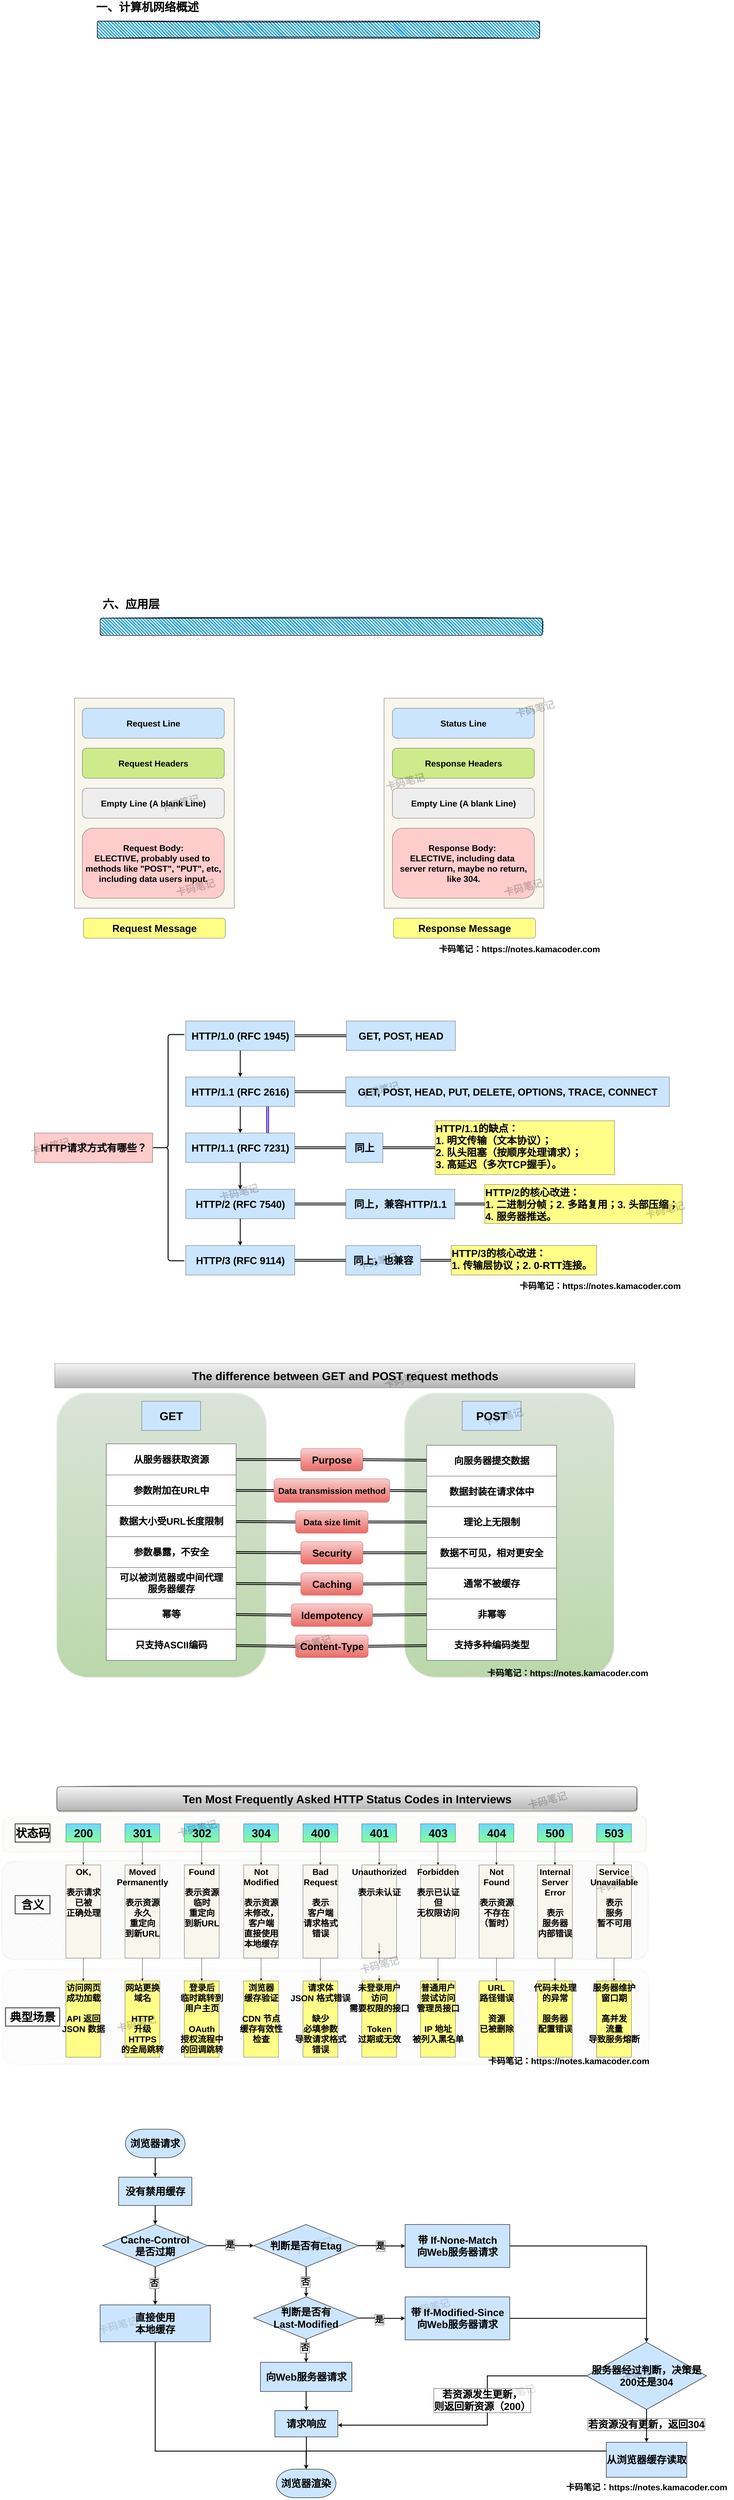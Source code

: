<mxfile version="26.0.16">
  <diagram id="8SPFMyG9HEnadVJpUOck" name="第 1 页">
    <mxGraphModel dx="3340" dy="1767" grid="0" gridSize="100" guides="1" tooltips="1" connect="1" arrows="1" fold="1" page="0" pageScale="1" pageWidth="1169" pageHeight="827" math="0" shadow="0">
      <root>
        <mxCell id="0" />
        <mxCell id="1" parent="0" />
        <mxCell id="EWVK0juN6aZe-70fhaZd-25" value="" style="edgeStyle=orthogonalEdgeStyle;rounded=0;orthogonalLoop=1;jettySize=auto;html=1;strokeWidth=3;" edge="1" parent="1" source="EWVK0juN6aZe-70fhaZd-13" target="EWVK0juN6aZe-70fhaZd-24">
          <mxGeometry relative="1" as="geometry" />
        </mxCell>
        <mxCell id="s4eQD-G11fO3ZMLgUpAx-88" value="" style="text;fillColor=#f8cecc;html=1;fontSize=24;fontStyle=1;verticalAlign=middle;align=center;shadow=1;strokeColor=#b85450;dashed=1;opacity=15;rounded=1;sketch=1;rotation=-90;" parent="1" vertex="1">
          <mxGeometry x="364.25" y="5862.25" width="333" height="2266" as="geometry" />
        </mxCell>
        <mxCell id="s4eQD-G11fO3ZMLgUpAx-87" value="" style="text;fillColor=#d5e8d4;html=1;fontSize=24;fontStyle=1;verticalAlign=middle;align=center;shadow=1;strokeColor=#82b366;dashed=1;opacity=25;rounded=1;sketch=1;rotation=-90;" parent="1" vertex="1">
          <mxGeometry x="355.38" y="5489.62" width="343.5" height="2266" as="geometry" />
        </mxCell>
        <mxCell id="s4eQD-G11fO3ZMLgUpAx-86" value="" style="text;fillColor=#fff2cc;html=1;fontSize=24;fontStyle=1;verticalAlign=middle;align=center;shadow=1;strokeColor=#d6b656;dashed=1;opacity=30;rounded=1;sketch=1;rotation=-90;" parent="1" vertex="1">
          <mxGeometry x="464.87" y="5229.38" width="122.5" height="2254.25" as="geometry" />
        </mxCell>
        <mxCell id="PurhWnnzGo2VnZS157Xb-70" value="" style="text;fillColor=#d5e8d4;html=1;fontSize=24;fontStyle=1;verticalAlign=middle;align=center;shadow=1;strokeColor=#82b366;dashed=1;opacity=50;rounded=1;gradientColor=#97d077;" parent="1" vertex="1">
          <mxGeometry x="-412" y="4812" width="732" height="993" as="geometry" />
        </mxCell>
        <mxCell id="PurhWnnzGo2VnZS157Xb-71" value="" style="text;fillColor=#d5e8d4;html=1;fontSize=24;fontStyle=1;verticalAlign=middle;align=center;shadow=1;strokeColor=#82b366;dashed=1;opacity=50;rounded=1;gradientColor=#97d077;" parent="1" vertex="1">
          <mxGeometry x="807" y="4812" width="732" height="993" as="geometry" />
        </mxCell>
        <mxCell id="vQP0YwdE47mMLyTKJn6r-1" value="" style="rounded=1;whiteSpace=wrap;html=1;strokeWidth=2;fillWeight=4;hachureGap=8;hachureAngle=45;fillColor=#1ba1e2;sketch=1;labelBackgroundColor=#ffffff;" parent="1" vertex="1">
          <mxGeometry x="-270" y="10" width="1550" height="60" as="geometry" />
        </mxCell>
        <mxCell id="vQP0YwdE47mMLyTKJn6r-2" value="一、计算机网络概述" style="text;strokeColor=none;fillColor=none;html=1;fontSize=40;fontStyle=1;verticalAlign=middle;align=center;labelBackgroundColor=#ffffff;" parent="1" vertex="1">
          <mxGeometry x="-280" y="-60" width="370" height="40" as="geometry" />
        </mxCell>
        <mxCell id="vQP0YwdE47mMLyTKJn6r-6" value="" style="text;strokeColor=#36393d;fillColor=#f9f7ed;html=1;fontSize=24;fontStyle=1;verticalAlign=middle;align=center;" parent="1" vertex="1">
          <mxGeometry x="-350" y="2380" width="560" height="735" as="geometry" />
        </mxCell>
        <mxCell id="PNd0fnLT567p1pSeuQi6-2" value="" style="text;strokeColor=#36393d;fillColor=#f9f7ed;html=1;fontSize=24;fontStyle=1;verticalAlign=middle;align=center;" parent="1" vertex="1">
          <mxGeometry x="735" y="2380" width="560" height="735" as="geometry" />
        </mxCell>
        <mxCell id="PNd0fnLT567p1pSeuQi6-3" value="Request Body:&lt;br style=&quot;font-size: 30px&quot;&gt;ELECTIVE, probably used to&amp;nbsp;&lt;br style=&quot;font-size: 30px&quot;&gt;methods like &quot;POST&quot;, &quot;PUT&quot;, etc,&lt;br&gt;including data users input." style="text;strokeColor=#36393d;fillColor=#ffcccc;html=1;fontSize=30;fontStyle=1;verticalAlign=middle;align=center;rounded=1;" parent="1" vertex="1">
          <mxGeometry x="-322.5" y="2835" width="497.5" height="245" as="geometry" />
        </mxCell>
        <mxCell id="PNd0fnLT567p1pSeuQi6-4" value="Request Line" style="text;strokeColor=#36393d;fillColor=#cce5ff;html=1;fontSize=30;fontStyle=1;verticalAlign=middle;align=center;rounded=1;" parent="1" vertex="1">
          <mxGeometry x="-322.5" y="2415" width="497.5" height="105" as="geometry" />
        </mxCell>
        <mxCell id="PNd0fnLT567p1pSeuQi6-5" value="Request Headers" style="text;strokeColor=#36393d;fillColor=#cdeb8b;html=1;fontSize=30;fontStyle=1;verticalAlign=middle;align=center;rounded=1;" parent="1" vertex="1">
          <mxGeometry x="-322.5" y="2555" width="497.5" height="105" as="geometry" />
        </mxCell>
        <mxCell id="PNd0fnLT567p1pSeuQi6-6" value="Empty Line (A blank Line)" style="text;strokeColor=#36393d;fillColor=#eeeeee;html=1;fontSize=30;fontStyle=1;verticalAlign=middle;align=center;rounded=1;" parent="1" vertex="1">
          <mxGeometry x="-322.5" y="2695" width="497.5" height="105" as="geometry" />
        </mxCell>
        <mxCell id="PNd0fnLT567p1pSeuQi6-7" value="Response Body:&amp;nbsp;&lt;br&gt;ELECTIVE, including data&amp;nbsp;&lt;br&gt;server return, maybe no return,&lt;br&gt;like 304." style="text;strokeColor=#36393d;fillColor=#ffcccc;html=1;fontSize=30;fontStyle=1;verticalAlign=middle;align=center;rounded=1;" parent="1" vertex="1">
          <mxGeometry x="764.38" y="2835" width="497.5" height="245" as="geometry" />
        </mxCell>
        <mxCell id="PNd0fnLT567p1pSeuQi6-8" value="Status Line" style="text;strokeColor=#36393d;fillColor=#cce5ff;html=1;fontSize=30;fontStyle=1;verticalAlign=middle;align=center;rounded=1;" parent="1" vertex="1">
          <mxGeometry x="764.38" y="2415" width="497.5" height="105" as="geometry" />
        </mxCell>
        <mxCell id="PNd0fnLT567p1pSeuQi6-9" value="Response Headers" style="text;strokeColor=#36393d;fillColor=#cdeb8b;html=1;fontSize=30;fontStyle=1;verticalAlign=middle;align=center;rounded=1;" parent="1" vertex="1">
          <mxGeometry x="764.38" y="2555" width="497.5" height="105" as="geometry" />
        </mxCell>
        <mxCell id="PNd0fnLT567p1pSeuQi6-11" value="Request Message" style="text;strokeColor=#36393d;fillColor=#ffff88;html=1;fontSize=35;fontStyle=1;verticalAlign=middle;align=center;rounded=1;" parent="1" vertex="1">
          <mxGeometry x="-318.75" y="3150" width="497.5" height="70" as="geometry" />
        </mxCell>
        <mxCell id="PNd0fnLT567p1pSeuQi6-12" value="Response Message" style="text;strokeColor=#36393d;fillColor=#ffff88;html=1;fontSize=35;fontStyle=1;verticalAlign=middle;align=center;rounded=1;" parent="1" vertex="1">
          <mxGeometry x="768.13" y="3150" width="497.5" height="70" as="geometry" />
        </mxCell>
        <mxCell id="PNd0fnLT567p1pSeuQi6-13" value="Empty Line (A blank Line)" style="text;strokeColor=#36393d;fillColor=#eeeeee;html=1;fontSize=30;fontStyle=1;verticalAlign=middle;align=center;rounded=1;" parent="1" vertex="1">
          <mxGeometry x="764.38" y="2695" width="497.5" height="105" as="geometry" />
        </mxCell>
        <mxCell id="PNd0fnLT567p1pSeuQi6-14" value="卡码笔记：https://notes.kamacoder.com" style="text;strokeColor=none;fillColor=none;html=1;fontSize=30;fontStyle=1;verticalAlign=middle;align=center;rounded=0;shadow=1;sketch=0;rotation=0;" parent="1" vertex="1">
          <mxGeometry x="910" y="3220" width="598" height="75" as="geometry" />
        </mxCell>
        <mxCell id="PNd0fnLT567p1pSeuQi6-15" value="卡码笔记" style="text;strokeColor=none;fillColor=none;html=1;fontSize=35;fontStyle=1;verticalAlign=middle;align=center;rounded=0;shadow=1;sketch=0;rotation=-15;textOpacity=20;" parent="1" vertex="1">
          <mxGeometry x="-56" y="2710" width="146" height="75" as="geometry" />
        </mxCell>
        <mxCell id="PNd0fnLT567p1pSeuQi6-17" value="卡码笔记" style="text;strokeColor=none;fillColor=none;html=1;fontSize=35;fontStyle=1;verticalAlign=middle;align=center;rounded=0;shadow=1;sketch=0;rotation=-15;textOpacity=20;" parent="1" vertex="1">
          <mxGeometry x="735" y="2635" width="146" height="75" as="geometry" />
        </mxCell>
        <mxCell id="PNd0fnLT567p1pSeuQi6-18" value="卡码笔记" style="text;strokeColor=none;fillColor=none;html=1;fontSize=35;fontStyle=1;verticalAlign=middle;align=center;rounded=0;shadow=1;sketch=0;rotation=-15;textOpacity=20;" parent="1" vertex="1">
          <mxGeometry x="1190" y="2380" width="146" height="75" as="geometry" />
        </mxCell>
        <mxCell id="PNd0fnLT567p1pSeuQi6-19" value="卡码笔记" style="text;strokeColor=none;fillColor=none;html=1;fontSize=35;fontStyle=1;verticalAlign=middle;align=center;rounded=0;shadow=1;sketch=0;rotation=-15;textOpacity=20;" parent="1" vertex="1">
          <mxGeometry x="1149" y="3005" width="146" height="75" as="geometry" />
        </mxCell>
        <mxCell id="PNd0fnLT567p1pSeuQi6-20" value="卡码笔记" style="text;strokeColor=none;fillColor=none;html=1;fontSize=35;fontStyle=1;verticalAlign=middle;align=center;rounded=0;shadow=1;sketch=0;rotation=-15;textOpacity=20;" parent="1" vertex="1">
          <mxGeometry y="3005" width="146" height="75" as="geometry" />
        </mxCell>
        <mxCell id="NydCjZPw2G8oa4ukXXsM-1" value="" style="rounded=1;whiteSpace=wrap;html=1;strokeWidth=2;fillWeight=4;hachureGap=8;hachureAngle=45;fillColor=#1ba1e2;sketch=1;labelBackgroundColor=#ffffff;" parent="1" vertex="1">
          <mxGeometry x="-260" y="2100" width="1550" height="60" as="geometry" />
        </mxCell>
        <mxCell id="NydCjZPw2G8oa4ukXXsM-2" value="六、应用层" style="text;strokeColor=none;fillColor=none;html=1;fontSize=40;fontStyle=1;verticalAlign=middle;align=center;labelBackgroundColor=#ffffff;" parent="1" vertex="1">
          <mxGeometry x="-270" y="2030" width="235" height="40" as="geometry" />
        </mxCell>
        <mxCell id="NydCjZPw2G8oa4ukXXsM-3" value="HTTP请求方式有哪些？" style="text;strokeColor=#36393d;fillColor=#ffcccc;html=1;fontSize=35;fontStyle=1;verticalAlign=middle;align=center;" parent="1" vertex="1">
          <mxGeometry x="-490" y="3902" width="414" height="103" as="geometry" />
        </mxCell>
        <mxCell id="NydCjZPw2G8oa4ukXXsM-14" style="edgeStyle=orthogonalEdgeStyle;rounded=0;orthogonalLoop=1;jettySize=auto;html=1;exitX=0.5;exitY=1;exitDx=0;exitDy=0;entryX=0.5;entryY=0;entryDx=0;entryDy=0;strokeWidth=3;fontSize=35;" parent="1" source="NydCjZPw2G8oa4ukXXsM-4" target="NydCjZPw2G8oa4ukXXsM-9" edge="1">
          <mxGeometry relative="1" as="geometry" />
        </mxCell>
        <mxCell id="NydCjZPw2G8oa4ukXXsM-19" value="" style="edgeStyle=orthogonalEdgeStyle;rounded=0;orthogonalLoop=1;jettySize=auto;html=1;strokeWidth=3;fontSize=35;shape=link;" parent="1" source="NydCjZPw2G8oa4ukXXsM-4" target="NydCjZPw2G8oa4ukXXsM-18" edge="1">
          <mxGeometry relative="1" as="geometry" />
        </mxCell>
        <mxCell id="NydCjZPw2G8oa4ukXXsM-4" value="HTTP/1.0 (RFC 1945)" style="text;strokeColor=#36393d;fillColor=#cce5ff;html=1;fontSize=35;fontStyle=1;verticalAlign=middle;align=center;" parent="1" vertex="1">
          <mxGeometry x="40" y="3510" width="382" height="103" as="geometry" />
        </mxCell>
        <mxCell id="NydCjZPw2G8oa4ukXXsM-18" value="GET, POST, HEAD" style="text;strokeColor=#36393d;fillColor=#cce5ff;html=1;fontSize=35;fontStyle=1;verticalAlign=middle;align=center;" parent="1" vertex="1">
          <mxGeometry x="603" y="3510" width="382" height="103" as="geometry" />
        </mxCell>
        <mxCell id="NydCjZPw2G8oa4ukXXsM-13" style="edgeStyle=orthogonalEdgeStyle;rounded=0;orthogonalLoop=1;jettySize=auto;html=1;exitX=0.75;exitY=1;exitDx=0;exitDy=0;entryX=0.75;entryY=0;entryDx=0;entryDy=0;fontSize=35;strokeWidth=3;shape=link;strokeColor=#2D0DFF;shadow=1;" parent="1" source="NydCjZPw2G8oa4ukXXsM-9" target="NydCjZPw2G8oa4ukXXsM-10" edge="1">
          <mxGeometry relative="1" as="geometry" />
        </mxCell>
        <mxCell id="NydCjZPw2G8oa4ukXXsM-15" style="edgeStyle=orthogonalEdgeStyle;rounded=0;orthogonalLoop=1;jettySize=auto;html=1;exitX=0.5;exitY=1;exitDx=0;exitDy=0;strokeWidth=3;fontSize=35;" parent="1" source="NydCjZPw2G8oa4ukXXsM-9" target="NydCjZPw2G8oa4ukXXsM-10" edge="1">
          <mxGeometry relative="1" as="geometry" />
        </mxCell>
        <mxCell id="NydCjZPw2G8oa4ukXXsM-21" value="" style="edgeStyle=orthogonalEdgeStyle;shape=link;rounded=0;orthogonalLoop=1;jettySize=auto;html=1;strokeWidth=3;fontSize=35;" parent="1" source="NydCjZPw2G8oa4ukXXsM-9" target="NydCjZPw2G8oa4ukXXsM-20" edge="1">
          <mxGeometry relative="1" as="geometry" />
        </mxCell>
        <mxCell id="NydCjZPw2G8oa4ukXXsM-9" value="HTTP/1.1 (RFC 2616)" style="text;strokeColor=#36393d;fillColor=#cce5ff;html=1;fontSize=35;fontStyle=1;verticalAlign=middle;align=center;" parent="1" vertex="1">
          <mxGeometry x="40" y="3706" width="382" height="103" as="geometry" />
        </mxCell>
        <mxCell id="NydCjZPw2G8oa4ukXXsM-20" value="GET, POST, HEAD, PUT, DELETE, OPTIONS, TRACE, CONNECT" style="text;strokeColor=#36393d;fillColor=#cce5ff;html=1;fontSize=35;fontStyle=1;verticalAlign=middle;align=center;" parent="1" vertex="1">
          <mxGeometry x="601" y="3706" width="1134" height="103" as="geometry" />
        </mxCell>
        <mxCell id="NydCjZPw2G8oa4ukXXsM-16" style="edgeStyle=orthogonalEdgeStyle;rounded=0;orthogonalLoop=1;jettySize=auto;html=1;exitX=0.5;exitY=1;exitDx=0;exitDy=0;strokeWidth=3;fontSize=35;" parent="1" source="NydCjZPw2G8oa4ukXXsM-10" target="NydCjZPw2G8oa4ukXXsM-12" edge="1">
          <mxGeometry relative="1" as="geometry" />
        </mxCell>
        <mxCell id="NydCjZPw2G8oa4ukXXsM-30" value="" style="edgeStyle=orthogonalEdgeStyle;curved=1;rounded=0;orthogonalLoop=1;jettySize=auto;html=1;shadow=0;strokeColor=#000000;strokeWidth=3;fontSize=35;shape=link;" parent="1" source="NydCjZPw2G8oa4ukXXsM-10" target="NydCjZPw2G8oa4ukXXsM-29" edge="1">
          <mxGeometry relative="1" as="geometry" />
        </mxCell>
        <mxCell id="NydCjZPw2G8oa4ukXXsM-10" value="HTTP/1.1 (RFC 7231)" style="text;strokeColor=#36393d;fillColor=#cce5ff;html=1;fontSize=35;fontStyle=1;verticalAlign=middle;align=center;" parent="1" vertex="1">
          <mxGeometry x="40" y="3902" width="382" height="103" as="geometry" />
        </mxCell>
        <mxCell id="NydCjZPw2G8oa4ukXXsM-32" value="" style="edgeStyle=orthogonalEdgeStyle;shape=link;curved=1;rounded=0;orthogonalLoop=1;jettySize=auto;html=1;shadow=0;strokeColor=#000000;strokeWidth=3;fontSize=35;" parent="1" source="NydCjZPw2G8oa4ukXXsM-29" target="NydCjZPw2G8oa4ukXXsM-31" edge="1">
          <mxGeometry relative="1" as="geometry" />
        </mxCell>
        <mxCell id="NydCjZPw2G8oa4ukXXsM-29" value="同上" style="text;strokeColor=#36393d;fillColor=#cce5ff;html=1;fontSize=35;fontStyle=1;verticalAlign=middle;align=center;" parent="1" vertex="1">
          <mxGeometry x="601" y="3902" width="130" height="103" as="geometry" />
        </mxCell>
        <mxCell id="NydCjZPw2G8oa4ukXXsM-31" value="HTTP/1.1的缺点：&lt;br&gt;1. 明文传输（文本协议）；&lt;br&gt;2. 队头阻塞（按顺序处理请求）；&lt;br&gt;3. 高延迟（多次TCP握手）。" style="text;strokeColor=#36393d;fillColor=#ffff88;html=1;fontSize=35;fontStyle=1;verticalAlign=top;align=left;" parent="1" vertex="1">
          <mxGeometry x="914" y="3859.25" width="629" height="188.5" as="geometry" />
        </mxCell>
        <mxCell id="NydCjZPw2G8oa4ukXXsM-36" value="" style="edgeStyle=orthogonalEdgeStyle;shape=link;curved=1;rounded=0;orthogonalLoop=1;jettySize=auto;html=1;shadow=0;strokeColor=#000000;strokeWidth=3;fontSize=35;" parent="1" source="NydCjZPw2G8oa4ukXXsM-11" target="NydCjZPw2G8oa4ukXXsM-35" edge="1">
          <mxGeometry relative="1" as="geometry" />
        </mxCell>
        <mxCell id="NydCjZPw2G8oa4ukXXsM-11" value="HTTP/3 (RFC 9114)" style="text;strokeColor=#36393d;fillColor=#cce5ff;html=1;fontSize=35;fontStyle=1;verticalAlign=middle;align=center;" parent="1" vertex="1">
          <mxGeometry x="40" y="4296" width="382" height="103" as="geometry" />
        </mxCell>
        <mxCell id="NydCjZPw2G8oa4ukXXsM-40" value="" style="edgeStyle=orthogonalEdgeStyle;shape=link;curved=1;rounded=0;orthogonalLoop=1;jettySize=auto;html=1;shadow=0;strokeColor=#000000;strokeWidth=3;fontSize=35;" parent="1" source="NydCjZPw2G8oa4ukXXsM-35" target="NydCjZPw2G8oa4ukXXsM-39" edge="1">
          <mxGeometry relative="1" as="geometry" />
        </mxCell>
        <mxCell id="NydCjZPw2G8oa4ukXXsM-35" value="同上，也兼容" style="text;strokeColor=#36393d;fillColor=#cce5ff;html=1;fontSize=35;fontStyle=1;verticalAlign=middle;align=center;" parent="1" vertex="1">
          <mxGeometry x="601" y="4296" width="262" height="103" as="geometry" />
        </mxCell>
        <mxCell id="NydCjZPw2G8oa4ukXXsM-39" value="HTTP/3的核心改进：&lt;br&gt;1. 传输层协议；2. 0-RTT连接。" style="text;strokeColor=#36393d;fillColor=#ffff88;html=1;fontSize=35;fontStyle=1;verticalAlign=top;align=left;" parent="1" vertex="1">
          <mxGeometry x="970" y="4296" width="510" height="103" as="geometry" />
        </mxCell>
        <mxCell id="NydCjZPw2G8oa4ukXXsM-17" style="edgeStyle=orthogonalEdgeStyle;rounded=0;orthogonalLoop=1;jettySize=auto;html=1;exitX=0.5;exitY=1;exitDx=0;exitDy=0;strokeWidth=3;fontSize=35;" parent="1" source="NydCjZPw2G8oa4ukXXsM-12" target="NydCjZPw2G8oa4ukXXsM-11" edge="1">
          <mxGeometry relative="1" as="geometry" />
        </mxCell>
        <mxCell id="NydCjZPw2G8oa4ukXXsM-34" value="" style="edgeStyle=orthogonalEdgeStyle;shape=link;curved=1;rounded=0;orthogonalLoop=1;jettySize=auto;html=1;shadow=0;strokeColor=#000000;strokeWidth=3;fontSize=35;" parent="1" source="NydCjZPw2G8oa4ukXXsM-12" target="NydCjZPw2G8oa4ukXXsM-33" edge="1">
          <mxGeometry relative="1" as="geometry" />
        </mxCell>
        <mxCell id="NydCjZPw2G8oa4ukXXsM-12" value="HTTP/2 (RFC 7540)" style="text;strokeColor=#36393d;fillColor=#cce5ff;html=1;fontSize=35;fontStyle=1;verticalAlign=middle;align=center;" parent="1" vertex="1">
          <mxGeometry x="40" y="4099" width="382" height="103" as="geometry" />
        </mxCell>
        <mxCell id="NydCjZPw2G8oa4ukXXsM-38" style="edgeStyle=orthogonalEdgeStyle;shape=link;curved=1;rounded=0;orthogonalLoop=1;jettySize=auto;html=1;exitX=1;exitY=0.5;exitDx=0;exitDy=0;entryX=0;entryY=0.5;entryDx=0;entryDy=0;shadow=0;strokeColor=#000000;strokeWidth=3;fontSize=35;" parent="1" source="NydCjZPw2G8oa4ukXXsM-33" target="NydCjZPw2G8oa4ukXXsM-37" edge="1">
          <mxGeometry relative="1" as="geometry" />
        </mxCell>
        <mxCell id="NydCjZPw2G8oa4ukXXsM-33" value="同上，兼容HTTP/1.1" style="text;strokeColor=#36393d;fillColor=#cce5ff;html=1;fontSize=35;fontStyle=1;verticalAlign=middle;align=center;" parent="1" vertex="1">
          <mxGeometry x="601" y="4099" width="382" height="103" as="geometry" />
        </mxCell>
        <mxCell id="NydCjZPw2G8oa4ukXXsM-27" value="" style="shape=curlyBracket;whiteSpace=wrap;html=1;rounded=1;fontSize=35;strokeWidth=3;sketch=0;shadow=1;" parent="1" vertex="1">
          <mxGeometry x="-79" y="3557" width="114" height="792" as="geometry" />
        </mxCell>
        <mxCell id="NydCjZPw2G8oa4ukXXsM-37" value="HTTP/2的核心改进：&lt;br&gt;1. 二进制分帧；2. 多路复用；3. 头部压缩；&lt;br&gt;4. 服务器推送。" style="text;strokeColor=#36393d;fillColor=#ffff88;html=1;fontSize=35;fontStyle=1;verticalAlign=top;align=left;" parent="1" vertex="1">
          <mxGeometry x="1088" y="4082.5" width="692" height="136" as="geometry" />
        </mxCell>
        <mxCell id="NydCjZPw2G8oa4ukXXsM-42" value="卡码笔记" style="text;strokeColor=none;fillColor=none;html=1;fontSize=35;fontStyle=1;verticalAlign=middle;align=center;rounded=0;shadow=1;sketch=0;rotation=-15;textOpacity=20;" parent="1" vertex="1">
          <mxGeometry x="152" y="4073" width="146" height="75" as="geometry" />
        </mxCell>
        <mxCell id="NydCjZPw2G8oa4ukXXsM-43" value="卡码笔记：https://notes.kamacoder.com" style="text;strokeColor=none;fillColor=none;html=1;fontSize=30;fontStyle=1;verticalAlign=middle;align=center;rounded=0;shadow=1;sketch=0;rotation=0;" parent="1" vertex="1">
          <mxGeometry x="1193" y="4399" width="598" height="75" as="geometry" />
        </mxCell>
        <mxCell id="NydCjZPw2G8oa4ukXXsM-44" value="卡码笔记" style="text;strokeColor=none;fillColor=none;html=1;fontSize=35;fontStyle=1;verticalAlign=middle;align=center;rounded=0;shadow=1;sketch=0;rotation=-15;textOpacity=20;" parent="1" vertex="1">
          <mxGeometry x="-510" y="3912" width="146" height="75" as="geometry" />
        </mxCell>
        <mxCell id="NydCjZPw2G8oa4ukXXsM-45" value="卡码笔记" style="text;strokeColor=none;fillColor=none;html=1;fontSize=35;fontStyle=1;verticalAlign=middle;align=center;rounded=0;shadow=1;sketch=0;rotation=-15;textOpacity=20;" parent="1" vertex="1">
          <mxGeometry x="645" y="3715" width="146" height="75" as="geometry" />
        </mxCell>
        <mxCell id="NydCjZPw2G8oa4ukXXsM-46" value="卡码笔记" style="text;strokeColor=none;fillColor=none;html=1;fontSize=35;fontStyle=1;verticalAlign=middle;align=center;rounded=0;shadow=1;sketch=0;rotation=-15;textOpacity=20;" parent="1" vertex="1">
          <mxGeometry x="640" y="4314" width="146" height="75" as="geometry" />
        </mxCell>
        <mxCell id="NydCjZPw2G8oa4ukXXsM-47" value="卡码笔记" style="text;strokeColor=none;fillColor=none;html=1;fontSize=35;fontStyle=1;verticalAlign=middle;align=center;rounded=0;shadow=1;sketch=0;rotation=-15;textOpacity=20;" parent="1" vertex="1">
          <mxGeometry x="1645" y="4134" width="146" height="75" as="geometry" />
        </mxCell>
        <mxCell id="PurhWnnzGo2VnZS157Xb-1" value="The difference between GET and POST request methods" style="text;strokeColor=#666666;fillColor=#f5f5f5;html=1;fontSize=40;fontStyle=1;verticalAlign=middle;align=center;gradientColor=#b3b3b3;" parent="1" vertex="1">
          <mxGeometry x="-419" y="4709" width="2033" height="85" as="geometry" />
        </mxCell>
        <mxCell id="PurhWnnzGo2VnZS157Xb-2" value="GET" style="text;strokeColor=#36393d;fillColor=#cce5ff;html=1;fontSize=40;fontStyle=1;verticalAlign=middle;align=center;" parent="1" vertex="1">
          <mxGeometry x="-114" y="4841" width="206" height="102" as="geometry" />
        </mxCell>
        <mxCell id="PurhWnnzGo2VnZS157Xb-55" style="rounded=0;orthogonalLoop=1;jettySize=auto;html=1;exitX=0;exitY=0.5;exitDx=0;exitDy=0;strokeWidth=3;fontSize=30;shape=link;" parent="1" source="PurhWnnzGo2VnZS157Xb-4" target="PurhWnnzGo2VnZS157Xb-14" edge="1">
          <mxGeometry relative="1" as="geometry" />
        </mxCell>
        <mxCell id="PurhWnnzGo2VnZS157Xb-56" style="edgeStyle=none;shape=link;rounded=0;orthogonalLoop=1;jettySize=auto;html=1;exitX=1;exitY=0.5;exitDx=0;exitDy=0;strokeWidth=3;fontSize=30;" parent="1" source="PurhWnnzGo2VnZS157Xb-4" target="PurhWnnzGo2VnZS157Xb-29" edge="1">
          <mxGeometry relative="1" as="geometry" />
        </mxCell>
        <mxCell id="PurhWnnzGo2VnZS157Xb-4" value="Purpose" style="text;strokeColor=#b85450;fillColor=#f8cecc;html=1;fontSize=35;fontStyle=1;verticalAlign=middle;align=center;rounded=1;gradientColor=#ea6b66;" parent="1" vertex="1">
          <mxGeometry x="443" y="5006" width="218" height="79" as="geometry" />
        </mxCell>
        <mxCell id="PurhWnnzGo2VnZS157Xb-6" value="POST" style="text;strokeColor=#36393d;fillColor=#cce5ff;html=1;fontSize=40;fontStyle=1;verticalAlign=middle;align=center;" parent="1" vertex="1">
          <mxGeometry x="1009" y="4841" width="206" height="102" as="geometry" />
        </mxCell>
        <mxCell id="PurhWnnzGo2VnZS157Xb-57" style="edgeStyle=none;shape=link;rounded=0;orthogonalLoop=1;jettySize=auto;html=1;exitX=0;exitY=0.5;exitDx=0;exitDy=0;strokeWidth=3;fontSize=30;" parent="1" source="PurhWnnzGo2VnZS157Xb-7" target="PurhWnnzGo2VnZS157Xb-16" edge="1">
          <mxGeometry relative="1" as="geometry" />
        </mxCell>
        <mxCell id="PurhWnnzGo2VnZS157Xb-58" style="edgeStyle=none;shape=link;rounded=0;orthogonalLoop=1;jettySize=auto;html=1;exitX=1;exitY=0.5;exitDx=0;exitDy=0;strokeWidth=3;fontSize=30;" parent="1" source="PurhWnnzGo2VnZS157Xb-7" target="PurhWnnzGo2VnZS157Xb-31" edge="1">
          <mxGeometry relative="1" as="geometry" />
        </mxCell>
        <mxCell id="PurhWnnzGo2VnZS157Xb-7" value="Data transmission method" style="text;strokeColor=#b85450;fillColor=#f8cecc;html=1;fontSize=30;fontStyle=1;verticalAlign=middle;align=center;rounded=1;gradientColor=#ea6b66;" parent="1" vertex="1">
          <mxGeometry x="349.25" y="5112" width="405.5" height="83" as="geometry" />
        </mxCell>
        <mxCell id="PurhWnnzGo2VnZS157Xb-59" style="edgeStyle=none;shape=link;rounded=0;orthogonalLoop=1;jettySize=auto;html=1;exitX=0;exitY=0.5;exitDx=0;exitDy=0;strokeWidth=3;fontSize=30;" parent="1" source="PurhWnnzGo2VnZS157Xb-8" target="PurhWnnzGo2VnZS157Xb-18" edge="1">
          <mxGeometry relative="1" as="geometry" />
        </mxCell>
        <mxCell id="PurhWnnzGo2VnZS157Xb-60" style="edgeStyle=none;shape=link;rounded=0;orthogonalLoop=1;jettySize=auto;html=1;exitX=1;exitY=0.5;exitDx=0;exitDy=0;strokeWidth=3;fontSize=30;" parent="1" source="PurhWnnzGo2VnZS157Xb-8" target="PurhWnnzGo2VnZS157Xb-33" edge="1">
          <mxGeometry relative="1" as="geometry" />
        </mxCell>
        <mxCell id="PurhWnnzGo2VnZS157Xb-8" value="Data size limit" style="text;strokeColor=#b85450;fillColor=#f8cecc;html=1;fontSize=30;fontStyle=1;verticalAlign=middle;align=center;rounded=1;gradientColor=#ea6b66;" parent="1" vertex="1">
          <mxGeometry x="425" y="5224" width="254" height="79" as="geometry" />
        </mxCell>
        <mxCell id="PurhWnnzGo2VnZS157Xb-61" style="edgeStyle=none;shape=link;rounded=0;orthogonalLoop=1;jettySize=auto;html=1;exitX=0;exitY=0.5;exitDx=0;exitDy=0;strokeWidth=3;fontSize=30;" parent="1" source="PurhWnnzGo2VnZS157Xb-9" target="PurhWnnzGo2VnZS157Xb-20" edge="1">
          <mxGeometry relative="1" as="geometry" />
        </mxCell>
        <mxCell id="PurhWnnzGo2VnZS157Xb-62" style="edgeStyle=none;shape=link;rounded=0;orthogonalLoop=1;jettySize=auto;html=1;exitX=1;exitY=0.5;exitDx=0;exitDy=0;strokeWidth=3;fontSize=30;" parent="1" source="PurhWnnzGo2VnZS157Xb-9" target="PurhWnnzGo2VnZS157Xb-35" edge="1">
          <mxGeometry relative="1" as="geometry" />
        </mxCell>
        <mxCell id="PurhWnnzGo2VnZS157Xb-9" value="Security" style="text;strokeColor=#b85450;fillColor=#f8cecc;html=1;fontSize=35;fontStyle=1;verticalAlign=middle;align=center;rounded=1;gradientColor=#ea6b66;" parent="1" vertex="1">
          <mxGeometry x="443" y="5332" width="218" height="79" as="geometry" />
        </mxCell>
        <mxCell id="PurhWnnzGo2VnZS157Xb-63" style="edgeStyle=none;shape=link;rounded=0;orthogonalLoop=1;jettySize=auto;html=1;exitX=0;exitY=0.5;exitDx=0;exitDy=0;strokeWidth=3;fontSize=30;" parent="1" source="PurhWnnzGo2VnZS157Xb-10" target="PurhWnnzGo2VnZS157Xb-22" edge="1">
          <mxGeometry relative="1" as="geometry" />
        </mxCell>
        <mxCell id="PurhWnnzGo2VnZS157Xb-64" style="edgeStyle=none;shape=link;rounded=0;orthogonalLoop=1;jettySize=auto;html=1;exitX=1;exitY=0.5;exitDx=0;exitDy=0;strokeWidth=3;fontSize=30;" parent="1" source="PurhWnnzGo2VnZS157Xb-10" target="PurhWnnzGo2VnZS157Xb-37" edge="1">
          <mxGeometry relative="1" as="geometry" />
        </mxCell>
        <mxCell id="PurhWnnzGo2VnZS157Xb-10" value="Caching" style="text;strokeColor=#b85450;fillColor=#f8cecc;html=1;fontSize=35;fontStyle=1;verticalAlign=middle;align=center;rounded=1;gradientColor=#ea6b66;" parent="1" vertex="1">
          <mxGeometry x="443" y="5441" width="218" height="79" as="geometry" />
        </mxCell>
        <mxCell id="PurhWnnzGo2VnZS157Xb-66" style="edgeStyle=none;shape=link;rounded=0;orthogonalLoop=1;jettySize=auto;html=1;exitX=0;exitY=0.5;exitDx=0;exitDy=0;strokeWidth=3;fontSize=30;" parent="1" source="PurhWnnzGo2VnZS157Xb-11" target="PurhWnnzGo2VnZS157Xb-24" edge="1">
          <mxGeometry relative="1" as="geometry" />
        </mxCell>
        <mxCell id="PurhWnnzGo2VnZS157Xb-67" style="edgeStyle=none;shape=link;rounded=0;orthogonalLoop=1;jettySize=auto;html=1;exitX=1;exitY=0.5;exitDx=0;exitDy=0;strokeWidth=3;fontSize=30;" parent="1" source="PurhWnnzGo2VnZS157Xb-11" target="PurhWnnzGo2VnZS157Xb-39" edge="1">
          <mxGeometry relative="1" as="geometry" />
        </mxCell>
        <mxCell id="PurhWnnzGo2VnZS157Xb-11" value="Idempotency" style="text;strokeColor=#b85450;fillColor=#f8cecc;html=1;fontSize=35;fontStyle=1;verticalAlign=middle;align=center;rounded=1;gradientColor=#ea6b66;" parent="1" vertex="1">
          <mxGeometry x="409.5" y="5550" width="285" height="79" as="geometry" />
        </mxCell>
        <mxCell id="PurhWnnzGo2VnZS157Xb-68" style="edgeStyle=none;shape=link;rounded=0;orthogonalLoop=1;jettySize=auto;html=1;exitX=0;exitY=0.5;exitDx=0;exitDy=0;strokeWidth=3;fontSize=30;" parent="1" source="PurhWnnzGo2VnZS157Xb-12" target="PurhWnnzGo2VnZS157Xb-26" edge="1">
          <mxGeometry relative="1" as="geometry" />
        </mxCell>
        <mxCell id="PurhWnnzGo2VnZS157Xb-69" style="edgeStyle=none;shape=link;rounded=0;orthogonalLoop=1;jettySize=auto;html=1;exitX=1;exitY=0.5;exitDx=0;exitDy=0;strokeWidth=3;fontSize=30;" parent="1" source="PurhWnnzGo2VnZS157Xb-12" target="PurhWnnzGo2VnZS157Xb-41" edge="1">
          <mxGeometry relative="1" as="geometry" />
        </mxCell>
        <mxCell id="PurhWnnzGo2VnZS157Xb-12" value="Content-Type" style="text;strokeColor=#b85450;fillColor=#f8cecc;html=1;fontSize=35;fontStyle=1;verticalAlign=middle;align=center;rounded=1;gradientColor=#ea6b66;" parent="1" vertex="1">
          <mxGeometry x="424.5" y="5659" width="255" height="79" as="geometry" />
        </mxCell>
        <mxCell id="PurhWnnzGo2VnZS157Xb-72" value="卡码笔记" style="text;strokeColor=none;fillColor=none;html=1;fontSize=35;fontStyle=1;verticalAlign=middle;align=center;rounded=0;shadow=1;sketch=0;rotation=-15;textOpacity=20;opacity=50;" parent="1" vertex="1">
          <mxGeometry x="730" y="4727" width="146" height="75" as="geometry" />
        </mxCell>
        <mxCell id="PurhWnnzGo2VnZS157Xb-73" value="卡码笔记：https://notes.kamacoder.com" style="text;strokeColor=none;fillColor=none;html=1;fontSize=30;fontStyle=1;verticalAlign=middle;align=center;rounded=0;shadow=1;sketch=0;rotation=0;opacity=50;" parent="1" vertex="1">
          <mxGeometry x="1079" y="5754" width="598" height="75" as="geometry" />
        </mxCell>
        <mxCell id="PurhWnnzGo2VnZS157Xb-74" value="卡码笔记" style="text;strokeColor=none;fillColor=none;html=1;fontSize=35;fontStyle=1;verticalAlign=middle;align=center;rounded=0;shadow=1;sketch=0;rotation=-15;textOpacity=20;opacity=50;" parent="1" vertex="1">
          <mxGeometry x="-103" y="5010" width="146" height="75" as="geometry" />
        </mxCell>
        <mxCell id="PurhWnnzGo2VnZS157Xb-75" value="卡码笔记" style="text;strokeColor=none;fillColor=none;html=1;fontSize=35;fontStyle=1;verticalAlign=middle;align=center;rounded=0;shadow=1;sketch=0;rotation=-15;textOpacity=20;opacity=50;" parent="1" vertex="1">
          <mxGeometry x="1079" y="4857" width="146" height="75" as="geometry" />
        </mxCell>
        <mxCell id="PurhWnnzGo2VnZS157Xb-76" value="卡码笔记" style="text;strokeColor=none;fillColor=none;html=1;fontSize=35;fontStyle=1;verticalAlign=middle;align=center;rounded=0;shadow=1;sketch=0;rotation=-15;textOpacity=20;opacity=50;" parent="1" vertex="1">
          <mxGeometry x="1125" y="5441" width="146" height="75" as="geometry" />
        </mxCell>
        <mxCell id="PurhWnnzGo2VnZS157Xb-77" value="卡码笔记" style="text;strokeColor=none;fillColor=none;html=1;fontSize=35;fontStyle=1;verticalAlign=middle;align=center;rounded=0;shadow=1;sketch=0;rotation=-15;textOpacity=20;opacity=50;" parent="1" vertex="1">
          <mxGeometry x="407" y="5652" width="146" height="75" as="geometry" />
        </mxCell>
        <mxCell id="s4eQD-G11fO3ZMLgUpAx-1" value="Ten Most Frequently Asked HTTP Status Codes in Interviews" style="text;strokeColor=#666666;fillColor=#f5f5f5;html=1;fontSize=40;fontStyle=1;verticalAlign=middle;align=center;gradientColor=#b3b3b3;rounded=1;strokeWidth=2;shadow=1;sketch=1;" parent="1" vertex="1">
          <mxGeometry x="-412" y="6190" width="2033" height="85" as="geometry" />
        </mxCell>
        <mxCell id="PurhWnnzGo2VnZS157Xb-13" value="" style="shape=table;html=1;whiteSpace=wrap;startSize=0;container=1;collapsible=0;childLayout=tableLayout;fontSize=33;fontStyle=1" parent="1" vertex="1">
          <mxGeometry x="-238.5" y="4990" width="455" height="758" as="geometry" />
        </mxCell>
        <mxCell id="PurhWnnzGo2VnZS157Xb-14" value="" style="shape=partialRectangle;html=1;whiteSpace=wrap;collapsible=0;dropTarget=0;pointerEvents=0;fillColor=none;top=0;left=0;bottom=0;right=0;points=[[0,0.5],[1,0.5]];portConstraint=eastwest;fontSize=33;fontStyle=1" parent="PurhWnnzGo2VnZS157Xb-13" vertex="1">
          <mxGeometry width="455" height="109" as="geometry" />
        </mxCell>
        <mxCell id="PurhWnnzGo2VnZS157Xb-15" value="从服务器获取资源" style="shape=partialRectangle;html=1;whiteSpace=wrap;connectable=0;overflow=hidden;fillColor=none;top=0;left=0;bottom=0;right=0;fontSize=33;fontStyle=1" parent="PurhWnnzGo2VnZS157Xb-14" vertex="1">
          <mxGeometry width="455" height="109" as="geometry" />
        </mxCell>
        <mxCell id="PurhWnnzGo2VnZS157Xb-16" value="" style="shape=partialRectangle;html=1;whiteSpace=wrap;collapsible=0;dropTarget=0;pointerEvents=0;fillColor=none;top=0;left=0;bottom=0;right=0;points=[[0,0.5],[1,0.5]];portConstraint=eastwest;fontSize=33;fontStyle=1" parent="PurhWnnzGo2VnZS157Xb-13" vertex="1">
          <mxGeometry y="109" width="455" height="107" as="geometry" />
        </mxCell>
        <mxCell id="PurhWnnzGo2VnZS157Xb-17" value="参数附加在URL中" style="shape=partialRectangle;html=1;whiteSpace=wrap;connectable=0;overflow=hidden;fillColor=none;top=0;left=0;bottom=0;right=0;fontSize=33;fontStyle=1" parent="PurhWnnzGo2VnZS157Xb-16" vertex="1">
          <mxGeometry width="455" height="107" as="geometry" />
        </mxCell>
        <mxCell id="PurhWnnzGo2VnZS157Xb-18" value="" style="shape=partialRectangle;html=1;whiteSpace=wrap;collapsible=0;dropTarget=0;pointerEvents=0;fillColor=none;top=0;left=0;bottom=0;right=0;points=[[0,0.5],[1,0.5]];portConstraint=eastwest;fontSize=33;fontStyle=1" parent="PurhWnnzGo2VnZS157Xb-13" vertex="1">
          <mxGeometry y="216" width="455" height="109" as="geometry" />
        </mxCell>
        <mxCell id="PurhWnnzGo2VnZS157Xb-19" value="数据大小受URL长度限制" style="shape=partialRectangle;html=1;whiteSpace=wrap;connectable=0;overflow=hidden;fillColor=none;top=0;left=0;bottom=0;right=0;fontSize=33;fontStyle=1" parent="PurhWnnzGo2VnZS157Xb-18" vertex="1">
          <mxGeometry width="455" height="109" as="geometry" />
        </mxCell>
        <mxCell id="PurhWnnzGo2VnZS157Xb-20" value="" style="shape=partialRectangle;html=1;whiteSpace=wrap;collapsible=0;dropTarget=0;pointerEvents=0;fillColor=none;top=0;left=0;bottom=0;right=0;points=[[0,0.5],[1,0.5]];portConstraint=eastwest;fontSize=33;fontStyle=1" parent="PurhWnnzGo2VnZS157Xb-13" vertex="1">
          <mxGeometry y="325" width="455" height="108" as="geometry" />
        </mxCell>
        <mxCell id="PurhWnnzGo2VnZS157Xb-21" value="参数暴露，不安全" style="shape=partialRectangle;html=1;whiteSpace=wrap;connectable=0;overflow=hidden;fillColor=none;top=0;left=0;bottom=0;right=0;fontSize=33;fontStyle=1" parent="PurhWnnzGo2VnZS157Xb-20" vertex="1">
          <mxGeometry width="455" height="108" as="geometry" />
        </mxCell>
        <mxCell id="PurhWnnzGo2VnZS157Xb-22" value="" style="shape=partialRectangle;html=1;whiteSpace=wrap;collapsible=0;dropTarget=0;pointerEvents=0;fillColor=none;top=0;left=0;bottom=0;right=0;points=[[0,0.5],[1,0.5]];portConstraint=eastwest;fontSize=33;fontStyle=1" parent="PurhWnnzGo2VnZS157Xb-13" vertex="1">
          <mxGeometry y="433" width="455" height="109" as="geometry" />
        </mxCell>
        <mxCell id="PurhWnnzGo2VnZS157Xb-23" value="可以被浏览器或中间代理&lt;br&gt;服务器缓存" style="shape=partialRectangle;html=1;whiteSpace=wrap;connectable=0;overflow=hidden;fillColor=none;top=0;left=0;bottom=0;right=0;fontSize=33;fontStyle=1" parent="PurhWnnzGo2VnZS157Xb-22" vertex="1">
          <mxGeometry width="455" height="109" as="geometry" />
        </mxCell>
        <mxCell id="PurhWnnzGo2VnZS157Xb-24" value="" style="shape=partialRectangle;html=1;whiteSpace=wrap;collapsible=0;dropTarget=0;pointerEvents=0;fillColor=none;top=0;left=0;bottom=0;right=0;points=[[0,0.5],[1,0.5]];portConstraint=eastwest;fontSize=33;fontStyle=1" parent="PurhWnnzGo2VnZS157Xb-13" vertex="1">
          <mxGeometry y="542" width="455" height="107" as="geometry" />
        </mxCell>
        <mxCell id="PurhWnnzGo2VnZS157Xb-25" value="幂等" style="shape=partialRectangle;html=1;whiteSpace=wrap;connectable=0;overflow=hidden;fillColor=none;top=0;left=0;bottom=0;right=0;fontSize=33;fontStyle=1" parent="PurhWnnzGo2VnZS157Xb-24" vertex="1">
          <mxGeometry width="455" height="107" as="geometry" />
        </mxCell>
        <mxCell id="PurhWnnzGo2VnZS157Xb-26" value="" style="shape=partialRectangle;html=1;whiteSpace=wrap;collapsible=0;dropTarget=0;pointerEvents=0;fillColor=none;top=0;left=0;bottom=0;right=0;points=[[0,0.5],[1,0.5]];portConstraint=eastwest;fontSize=33;fontStyle=1" parent="PurhWnnzGo2VnZS157Xb-13" vertex="1">
          <mxGeometry y="649" width="455" height="109" as="geometry" />
        </mxCell>
        <mxCell id="PurhWnnzGo2VnZS157Xb-27" value="只支持ASCII编码" style="shape=partialRectangle;html=1;whiteSpace=wrap;connectable=0;overflow=hidden;fillColor=none;top=0;left=0;bottom=0;right=0;fontSize=33;fontStyle=1" parent="PurhWnnzGo2VnZS157Xb-26" vertex="1">
          <mxGeometry width="455" height="109" as="geometry" />
        </mxCell>
        <mxCell id="PurhWnnzGo2VnZS157Xb-28" value="" style="shape=table;html=1;whiteSpace=wrap;startSize=0;container=1;collapsible=0;childLayout=tableLayout;fontSize=33;fontStyle=1" parent="1" vertex="1">
          <mxGeometry x="884.5" y="4995" width="455" height="753" as="geometry" />
        </mxCell>
        <mxCell id="PurhWnnzGo2VnZS157Xb-29" value="" style="shape=partialRectangle;html=1;whiteSpace=wrap;collapsible=0;dropTarget=0;pointerEvents=0;fillColor=none;top=0;left=0;bottom=0;right=0;points=[[0,0.5],[1,0.5]];portConstraint=eastwest;fontSize=33;fontStyle=1" parent="PurhWnnzGo2VnZS157Xb-28" vertex="1">
          <mxGeometry width="455" height="108" as="geometry" />
        </mxCell>
        <mxCell id="PurhWnnzGo2VnZS157Xb-30" value="向服务器提交数据" style="shape=partialRectangle;html=1;whiteSpace=wrap;connectable=0;overflow=hidden;fillColor=none;top=0;left=0;bottom=0;right=0;fontSize=33;fontStyle=1" parent="PurhWnnzGo2VnZS157Xb-29" vertex="1">
          <mxGeometry width="455" height="108" as="geometry" />
        </mxCell>
        <mxCell id="PurhWnnzGo2VnZS157Xb-31" value="" style="shape=partialRectangle;html=1;whiteSpace=wrap;collapsible=0;dropTarget=0;pointerEvents=0;fillColor=none;top=0;left=0;bottom=0;right=0;points=[[0,0.5],[1,0.5]];portConstraint=eastwest;fontSize=33;fontStyle=1" parent="PurhWnnzGo2VnZS157Xb-28" vertex="1">
          <mxGeometry y="108" width="455" height="107" as="geometry" />
        </mxCell>
        <mxCell id="PurhWnnzGo2VnZS157Xb-32" value="数据封装在请求体中" style="shape=partialRectangle;html=1;whiteSpace=wrap;connectable=0;overflow=hidden;fillColor=none;top=0;left=0;bottom=0;right=0;fontSize=33;fontStyle=1" parent="PurhWnnzGo2VnZS157Xb-31" vertex="1">
          <mxGeometry width="455" height="107" as="geometry" />
        </mxCell>
        <mxCell id="PurhWnnzGo2VnZS157Xb-33" value="" style="shape=partialRectangle;html=1;whiteSpace=wrap;collapsible=0;dropTarget=0;pointerEvents=0;fillColor=none;top=0;left=0;bottom=0;right=0;points=[[0,0.5],[1,0.5]];portConstraint=eastwest;fontSize=33;fontStyle=1" parent="PurhWnnzGo2VnZS157Xb-28" vertex="1">
          <mxGeometry y="215" width="455" height="108" as="geometry" />
        </mxCell>
        <mxCell id="PurhWnnzGo2VnZS157Xb-34" value="理论上无限制" style="shape=partialRectangle;html=1;whiteSpace=wrap;connectable=0;overflow=hidden;fillColor=none;top=0;left=0;bottom=0;right=0;fontSize=33;fontStyle=1" parent="PurhWnnzGo2VnZS157Xb-33" vertex="1">
          <mxGeometry width="455" height="108" as="geometry" />
        </mxCell>
        <mxCell id="PurhWnnzGo2VnZS157Xb-35" value="" style="shape=partialRectangle;html=1;whiteSpace=wrap;collapsible=0;dropTarget=0;pointerEvents=0;fillColor=none;top=0;left=0;bottom=0;right=0;points=[[0,0.5],[1,0.5]];portConstraint=eastwest;fontSize=33;fontStyle=1" parent="PurhWnnzGo2VnZS157Xb-28" vertex="1">
          <mxGeometry y="323" width="455" height="107" as="geometry" />
        </mxCell>
        <mxCell id="PurhWnnzGo2VnZS157Xb-36" value="数据不可见，相对更安全" style="shape=partialRectangle;html=1;whiteSpace=wrap;connectable=0;overflow=hidden;fillColor=none;top=0;left=0;bottom=0;right=0;fontSize=33;fontStyle=1" parent="PurhWnnzGo2VnZS157Xb-35" vertex="1">
          <mxGeometry width="455" height="107" as="geometry" />
        </mxCell>
        <mxCell id="PurhWnnzGo2VnZS157Xb-37" value="" style="shape=partialRectangle;html=1;whiteSpace=wrap;collapsible=0;dropTarget=0;pointerEvents=0;fillColor=none;top=0;left=0;bottom=0;right=0;points=[[0,0.5],[1,0.5]];portConstraint=eastwest;fontSize=33;fontStyle=1" parent="PurhWnnzGo2VnZS157Xb-28" vertex="1">
          <mxGeometry y="430" width="455" height="108" as="geometry" />
        </mxCell>
        <mxCell id="PurhWnnzGo2VnZS157Xb-38" value="通常不被缓存" style="shape=partialRectangle;html=1;whiteSpace=wrap;connectable=0;overflow=hidden;fillColor=none;top=0;left=0;bottom=0;right=0;fontSize=33;fontStyle=1" parent="PurhWnnzGo2VnZS157Xb-37" vertex="1">
          <mxGeometry width="455" height="108" as="geometry" />
        </mxCell>
        <mxCell id="PurhWnnzGo2VnZS157Xb-39" value="" style="shape=partialRectangle;html=1;whiteSpace=wrap;collapsible=0;dropTarget=0;pointerEvents=0;fillColor=none;top=0;left=0;bottom=0;right=0;points=[[0,0.5],[1,0.5]];portConstraint=eastwest;fontSize=33;fontStyle=1" parent="PurhWnnzGo2VnZS157Xb-28" vertex="1">
          <mxGeometry y="538" width="455" height="107" as="geometry" />
        </mxCell>
        <mxCell id="PurhWnnzGo2VnZS157Xb-40" value="非幂等" style="shape=partialRectangle;html=1;whiteSpace=wrap;connectable=0;overflow=hidden;fillColor=none;top=0;left=0;bottom=0;right=0;fontSize=33;fontStyle=1" parent="PurhWnnzGo2VnZS157Xb-39" vertex="1">
          <mxGeometry width="455" height="107" as="geometry" />
        </mxCell>
        <mxCell id="PurhWnnzGo2VnZS157Xb-41" value="" style="shape=partialRectangle;html=1;whiteSpace=wrap;collapsible=0;dropTarget=0;pointerEvents=0;fillColor=none;top=0;left=0;bottom=0;right=0;points=[[0,0.5],[1,0.5]];portConstraint=eastwest;fontSize=33;fontStyle=1" parent="PurhWnnzGo2VnZS157Xb-28" vertex="1">
          <mxGeometry y="645" width="455" height="108" as="geometry" />
        </mxCell>
        <mxCell id="PurhWnnzGo2VnZS157Xb-42" value="支持多种编码类型" style="shape=partialRectangle;html=1;whiteSpace=wrap;connectable=0;overflow=hidden;fillColor=none;top=0;left=0;bottom=0;right=0;fontSize=33;fontStyle=1" parent="PurhWnnzGo2VnZS157Xb-41" vertex="1">
          <mxGeometry width="455" height="108" as="geometry" />
        </mxCell>
        <mxCell id="s4eQD-G11fO3ZMLgUpAx-29" value="" style="edgeStyle=orthogonalEdgeStyle;rounded=0;orthogonalLoop=1;jettySize=auto;html=1;" parent="1" source="s4eQD-G11fO3ZMLgUpAx-2" target="s4eQD-G11fO3ZMLgUpAx-28" edge="1">
          <mxGeometry relative="1" as="geometry" />
        </mxCell>
        <mxCell id="s4eQD-G11fO3ZMLgUpAx-2" value="200" style="text;strokeColor=#36393d;html=1;fontSize=40;fontStyle=1;verticalAlign=middle;align=center;fillColor=#6BD8FF;gradientColor=#85FF99;" parent="1" vertex="1">
          <mxGeometry x="-380" y="6320" width="122" height="64" as="geometry" />
        </mxCell>
        <mxCell id="s4eQD-G11fO3ZMLgUpAx-50" style="edgeStyle=orthogonalEdgeStyle;rounded=0;orthogonalLoop=1;jettySize=auto;html=1;exitX=0.5;exitY=1;exitDx=0;exitDy=0;entryX=0.5;entryY=0;entryDx=0;entryDy=0;" parent="1" source="s4eQD-G11fO3ZMLgUpAx-18" target="s4eQD-G11fO3ZMLgUpAx-32" edge="1">
          <mxGeometry relative="1" as="geometry" />
        </mxCell>
        <mxCell id="s4eQD-G11fO3ZMLgUpAx-18" value="301" style="text;strokeColor=#36393d;html=1;fontSize=40;fontStyle=1;verticalAlign=middle;align=center;fillColor=#6BD8FF;gradientColor=#85FF99;" parent="1" vertex="1">
          <mxGeometry x="-173" y="6320" width="122" height="64" as="geometry" />
        </mxCell>
        <mxCell id="s4eQD-G11fO3ZMLgUpAx-51" style="edgeStyle=orthogonalEdgeStyle;rounded=0;orthogonalLoop=1;jettySize=auto;html=1;" parent="1" source="s4eQD-G11fO3ZMLgUpAx-19" target="s4eQD-G11fO3ZMLgUpAx-34" edge="1">
          <mxGeometry relative="1" as="geometry" />
        </mxCell>
        <mxCell id="s4eQD-G11fO3ZMLgUpAx-19" value="302" style="text;strokeColor=#36393d;html=1;fontSize=40;fontStyle=1;verticalAlign=middle;align=center;fillColor=#6BD8FF;gradientColor=#85FF99;" parent="1" vertex="1">
          <mxGeometry x="35" y="6320" width="122" height="64" as="geometry" />
        </mxCell>
        <mxCell id="s4eQD-G11fO3ZMLgUpAx-52" style="edgeStyle=orthogonalEdgeStyle;rounded=0;orthogonalLoop=1;jettySize=auto;html=1;" parent="1" source="s4eQD-G11fO3ZMLgUpAx-20" target="s4eQD-G11fO3ZMLgUpAx-36" edge="1">
          <mxGeometry relative="1" as="geometry" />
        </mxCell>
        <mxCell id="s4eQD-G11fO3ZMLgUpAx-20" value="304" style="text;strokeColor=#36393d;html=1;fontSize=40;fontStyle=1;verticalAlign=middle;align=center;fillColor=#6BD8FF;gradientColor=#85FF99;" parent="1" vertex="1">
          <mxGeometry x="243" y="6320" width="122" height="64" as="geometry" />
        </mxCell>
        <mxCell id="s4eQD-G11fO3ZMLgUpAx-53" style="edgeStyle=orthogonalEdgeStyle;rounded=0;orthogonalLoop=1;jettySize=auto;html=1;entryX=0.5;entryY=0;entryDx=0;entryDy=0;" parent="1" source="s4eQD-G11fO3ZMLgUpAx-21" target="s4eQD-G11fO3ZMLgUpAx-38" edge="1">
          <mxGeometry relative="1" as="geometry" />
        </mxCell>
        <mxCell id="s4eQD-G11fO3ZMLgUpAx-21" value="400" style="text;strokeColor=#36393d;html=1;fontSize=40;fontStyle=1;verticalAlign=middle;align=center;fillColor=#6BD8FF;gradientColor=#85FF99;" parent="1" vertex="1">
          <mxGeometry x="451" y="6320" width="122" height="64" as="geometry" />
        </mxCell>
        <mxCell id="s4eQD-G11fO3ZMLgUpAx-54" style="edgeStyle=orthogonalEdgeStyle;rounded=0;orthogonalLoop=1;jettySize=auto;html=1;" parent="1" source="s4eQD-G11fO3ZMLgUpAx-22" target="s4eQD-G11fO3ZMLgUpAx-40" edge="1">
          <mxGeometry relative="1" as="geometry" />
        </mxCell>
        <mxCell id="s4eQD-G11fO3ZMLgUpAx-22" value="401" style="text;strokeColor=#36393d;html=1;fontSize=40;fontStyle=1;verticalAlign=middle;align=center;fillColor=#6BD8FF;gradientColor=#85FF99;" parent="1" vertex="1">
          <mxGeometry x="657" y="6320" width="122" height="64" as="geometry" />
        </mxCell>
        <mxCell id="s4eQD-G11fO3ZMLgUpAx-55" style="edgeStyle=orthogonalEdgeStyle;rounded=0;orthogonalLoop=1;jettySize=auto;html=1;entryX=0.5;entryY=0;entryDx=0;entryDy=0;" parent="1" source="s4eQD-G11fO3ZMLgUpAx-23" target="s4eQD-G11fO3ZMLgUpAx-42" edge="1">
          <mxGeometry relative="1" as="geometry" />
        </mxCell>
        <mxCell id="s4eQD-G11fO3ZMLgUpAx-23" value="403" style="text;strokeColor=#36393d;html=1;fontSize=40;fontStyle=1;verticalAlign=middle;align=center;fillColor=#6BD8FF;gradientColor=#85FF99;" parent="1" vertex="1">
          <mxGeometry x="863" y="6320" width="122" height="64" as="geometry" />
        </mxCell>
        <mxCell id="s4eQD-G11fO3ZMLgUpAx-56" style="edgeStyle=orthogonalEdgeStyle;rounded=0;orthogonalLoop=1;jettySize=auto;html=1;" parent="1" source="s4eQD-G11fO3ZMLgUpAx-24" target="s4eQD-G11fO3ZMLgUpAx-44" edge="1">
          <mxGeometry relative="1" as="geometry" />
        </mxCell>
        <mxCell id="s4eQD-G11fO3ZMLgUpAx-24" value="404" style="text;strokeColor=#36393d;html=1;fontSize=40;fontStyle=1;verticalAlign=middle;align=center;fillColor=#6BD8FF;gradientColor=#85FF99;" parent="1" vertex="1">
          <mxGeometry x="1068" y="6320" width="122" height="64" as="geometry" />
        </mxCell>
        <mxCell id="s4eQD-G11fO3ZMLgUpAx-57" style="edgeStyle=orthogonalEdgeStyle;rounded=0;orthogonalLoop=1;jettySize=auto;html=1;" parent="1" source="s4eQD-G11fO3ZMLgUpAx-25" target="s4eQD-G11fO3ZMLgUpAx-46" edge="1">
          <mxGeometry relative="1" as="geometry" />
        </mxCell>
        <mxCell id="s4eQD-G11fO3ZMLgUpAx-25" value="500" style="text;strokeColor=#36393d;html=1;fontSize=40;fontStyle=1;verticalAlign=middle;align=center;fillColor=#6BD8FF;gradientColor=#85FF99;" parent="1" vertex="1">
          <mxGeometry x="1273" y="6320" width="122" height="64" as="geometry" />
        </mxCell>
        <mxCell id="s4eQD-G11fO3ZMLgUpAx-58" style="edgeStyle=orthogonalEdgeStyle;rounded=0;orthogonalLoop=1;jettySize=auto;html=1;" parent="1" source="s4eQD-G11fO3ZMLgUpAx-26" target="s4eQD-G11fO3ZMLgUpAx-48" edge="1">
          <mxGeometry relative="1" as="geometry" />
        </mxCell>
        <mxCell id="s4eQD-G11fO3ZMLgUpAx-26" value="503" style="text;strokeColor=#36393d;html=1;fontSize=40;fontStyle=1;verticalAlign=middle;align=center;fillColor=#6BD8FF;gradientColor=#85FF99;" parent="1" vertex="1">
          <mxGeometry x="1480" y="6320" width="122" height="64" as="geometry" />
        </mxCell>
        <mxCell id="s4eQD-G11fO3ZMLgUpAx-61" value="" style="edgeStyle=orthogonalEdgeStyle;rounded=0;orthogonalLoop=1;jettySize=auto;html=1;fontSize=30;" parent="1" source="s4eQD-G11fO3ZMLgUpAx-28" target="s4eQD-G11fO3ZMLgUpAx-60" edge="1">
          <mxGeometry relative="1" as="geometry" />
        </mxCell>
        <mxCell id="s4eQD-G11fO3ZMLgUpAx-28" value="OK,&lt;br&gt;&lt;br&gt;表示请求&lt;br&gt;已被&lt;br&gt;正确处理&lt;br&gt;" style="text;strokeColor=#36393d;html=1;fontSize=30;fontStyle=1;verticalAlign=top;align=center;fillColor=#f9f7ed;" parent="1" vertex="1">
          <mxGeometry x="-380" y="6464" width="122" height="326" as="geometry" />
        </mxCell>
        <mxCell id="s4eQD-G11fO3ZMLgUpAx-63" value="" style="edgeStyle=orthogonalEdgeStyle;rounded=0;orthogonalLoop=1;jettySize=auto;html=1;fontSize=30;" parent="1" source="s4eQD-G11fO3ZMLgUpAx-32" target="s4eQD-G11fO3ZMLgUpAx-62" edge="1">
          <mxGeometry relative="1" as="geometry" />
        </mxCell>
        <mxCell id="s4eQD-G11fO3ZMLgUpAx-32" value="Moved&lt;br&gt;Permanently&lt;br&gt;&lt;br&gt;表示资源&lt;br&gt;永久&lt;br&gt;重定向&lt;br&gt;到新URL" style="text;strokeColor=#36393d;html=1;fontSize=30;fontStyle=1;verticalAlign=top;align=center;fillColor=#f9f7ed;" parent="1" vertex="1">
          <mxGeometry x="-173" y="6464" width="122" height="326" as="geometry" />
        </mxCell>
        <mxCell id="s4eQD-G11fO3ZMLgUpAx-65" value="" style="edgeStyle=orthogonalEdgeStyle;rounded=0;orthogonalLoop=1;jettySize=auto;html=1;fontSize=30;" parent="1" source="s4eQD-G11fO3ZMLgUpAx-34" target="s4eQD-G11fO3ZMLgUpAx-64" edge="1">
          <mxGeometry relative="1" as="geometry" />
        </mxCell>
        <mxCell id="s4eQD-G11fO3ZMLgUpAx-34" value="Found&lt;br&gt;&lt;br&gt;表示资源&lt;br&gt;临时&lt;br&gt;重定向&lt;br&gt;到新URL" style="text;strokeColor=#36393d;html=1;fontSize=30;fontStyle=1;verticalAlign=top;align=center;fillColor=#f9f7ed;" parent="1" vertex="1">
          <mxGeometry x="35" y="6464" width="122" height="326" as="geometry" />
        </mxCell>
        <mxCell id="s4eQD-G11fO3ZMLgUpAx-67" value="" style="edgeStyle=orthogonalEdgeStyle;rounded=0;orthogonalLoop=1;jettySize=auto;html=1;fontSize=30;" parent="1" source="s4eQD-G11fO3ZMLgUpAx-36" target="s4eQD-G11fO3ZMLgUpAx-66" edge="1">
          <mxGeometry relative="1" as="geometry" />
        </mxCell>
        <mxCell id="s4eQD-G11fO3ZMLgUpAx-36" value="Not&lt;br&gt;Modified&lt;br&gt;&lt;br&gt;表示资源&lt;br&gt;未修改，&lt;br&gt;客户端&lt;br&gt;直接使用&lt;br&gt;本地缓存" style="text;strokeColor=#36393d;html=1;fontSize=30;fontStyle=1;verticalAlign=top;align=center;fillColor=#f9f7ed;" parent="1" vertex="1">
          <mxGeometry x="243" y="6464" width="122" height="326" as="geometry" />
        </mxCell>
        <mxCell id="s4eQD-G11fO3ZMLgUpAx-69" value="" style="edgeStyle=orthogonalEdgeStyle;rounded=0;orthogonalLoop=1;jettySize=auto;html=1;fontSize=30;" parent="1" source="s4eQD-G11fO3ZMLgUpAx-38" target="s4eQD-G11fO3ZMLgUpAx-68" edge="1">
          <mxGeometry relative="1" as="geometry" />
        </mxCell>
        <mxCell id="s4eQD-G11fO3ZMLgUpAx-38" value="Bad&lt;br&gt;Request&lt;br&gt;&lt;br&gt;表示&lt;br&gt;客户端&lt;br&gt;请求格式&lt;br&gt;错误" style="text;strokeColor=#36393d;html=1;fontSize=30;fontStyle=1;verticalAlign=top;align=center;fillColor=#f9f7ed;" parent="1" vertex="1">
          <mxGeometry x="451" y="6464" width="122" height="326" as="geometry" />
        </mxCell>
        <mxCell id="s4eQD-G11fO3ZMLgUpAx-71" value="" style="edgeStyle=orthogonalEdgeStyle;rounded=0;orthogonalLoop=1;jettySize=auto;html=1;fontSize=30;" parent="1" source="s4eQD-G11fO3ZMLgUpAx-84" target="s4eQD-G11fO3ZMLgUpAx-70" edge="1">
          <mxGeometry relative="1" as="geometry" />
        </mxCell>
        <mxCell id="s4eQD-G11fO3ZMLgUpAx-40" value="Unauthorized&lt;br&gt;&lt;br&gt;表示未认证" style="text;strokeColor=#36393d;html=1;fontSize=30;fontStyle=1;verticalAlign=top;align=center;fillColor=#f9f7ed;" parent="1" vertex="1">
          <mxGeometry x="657" y="6464" width="122" height="326" as="geometry" />
        </mxCell>
        <mxCell id="s4eQD-G11fO3ZMLgUpAx-73" value="" style="edgeStyle=orthogonalEdgeStyle;rounded=0;orthogonalLoop=1;jettySize=auto;html=1;fontSize=30;" parent="1" source="s4eQD-G11fO3ZMLgUpAx-42" target="s4eQD-G11fO3ZMLgUpAx-72" edge="1">
          <mxGeometry relative="1" as="geometry" />
        </mxCell>
        <mxCell id="s4eQD-G11fO3ZMLgUpAx-42" value="Forbidden&lt;br&gt;&lt;br&gt;表示已认证&lt;br&gt;但&lt;br&gt;无权限访问" style="text;strokeColor=#36393d;html=1;fontSize=30;fontStyle=1;verticalAlign=top;align=center;fillColor=#f9f7ed;" parent="1" vertex="1">
          <mxGeometry x="863" y="6464" width="122" height="326" as="geometry" />
        </mxCell>
        <mxCell id="s4eQD-G11fO3ZMLgUpAx-75" value="" style="edgeStyle=orthogonalEdgeStyle;rounded=0;orthogonalLoop=1;jettySize=auto;html=1;fontSize=30;" parent="1" source="s4eQD-G11fO3ZMLgUpAx-44" target="s4eQD-G11fO3ZMLgUpAx-74" edge="1">
          <mxGeometry relative="1" as="geometry" />
        </mxCell>
        <mxCell id="s4eQD-G11fO3ZMLgUpAx-44" value="Not&lt;br&gt;Found&lt;br&gt;&lt;br&gt;表示资源&lt;br&gt;不存在&lt;br&gt;（暂时）" style="text;strokeColor=#36393d;html=1;fontSize=30;fontStyle=1;verticalAlign=top;align=center;fillColor=#f9f7ed;" parent="1" vertex="1">
          <mxGeometry x="1068" y="6464" width="122" height="326" as="geometry" />
        </mxCell>
        <mxCell id="s4eQD-G11fO3ZMLgUpAx-77" value="" style="edgeStyle=orthogonalEdgeStyle;rounded=0;orthogonalLoop=1;jettySize=auto;html=1;fontSize=30;" parent="1" source="s4eQD-G11fO3ZMLgUpAx-46" target="s4eQD-G11fO3ZMLgUpAx-76" edge="1">
          <mxGeometry relative="1" as="geometry" />
        </mxCell>
        <mxCell id="s4eQD-G11fO3ZMLgUpAx-46" value="Internal&lt;br&gt;Server&lt;br&gt;Error&lt;br&gt;&lt;br&gt;表示&lt;br&gt;服务器&lt;br&gt;内部错误" style="text;strokeColor=#36393d;html=1;fontSize=30;fontStyle=1;verticalAlign=top;align=center;fillColor=#f9f7ed;" parent="1" vertex="1">
          <mxGeometry x="1273" y="6464" width="122" height="326" as="geometry" />
        </mxCell>
        <mxCell id="s4eQD-G11fO3ZMLgUpAx-79" value="" style="edgeStyle=orthogonalEdgeStyle;rounded=0;orthogonalLoop=1;jettySize=auto;html=1;fontSize=30;" parent="1" source="s4eQD-G11fO3ZMLgUpAx-48" target="s4eQD-G11fO3ZMLgUpAx-78" edge="1">
          <mxGeometry relative="1" as="geometry" />
        </mxCell>
        <mxCell id="s4eQD-G11fO3ZMLgUpAx-48" value="Service&lt;br&gt;Unavailable&lt;br&gt;&lt;br&gt;表示&lt;br&gt;服务&lt;br&gt;暂不可用" style="text;strokeColor=#36393d;html=1;fontSize=30;fontStyle=1;verticalAlign=top;align=center;fillColor=#f9f7ed;" parent="1" vertex="1">
          <mxGeometry x="1480" y="6464" width="122" height="326" as="geometry" />
        </mxCell>
        <mxCell id="s4eQD-G11fO3ZMLgUpAx-60" value="访问网页&lt;br&gt;成功加载&lt;br&gt;&lt;br&gt;API 返回 &lt;br&gt;JSON 数据" style="text;strokeColor=#36393d;html=1;fontSize=30;fontStyle=1;verticalAlign=top;align=center;fillColor=#ffff88;" parent="1" vertex="1">
          <mxGeometry x="-380" y="6870" width="122" height="267" as="geometry" />
        </mxCell>
        <mxCell id="s4eQD-G11fO3ZMLgUpAx-62" value="网站更换&lt;br&gt;域名&lt;br&gt;&lt;br&gt;HTTP &lt;br&gt;升级 &lt;br&gt;HTTPS &lt;br&gt;的全局跳转" style="text;strokeColor=#36393d;html=1;fontSize=30;fontStyle=1;verticalAlign=top;align=center;fillColor=#ffff88;" parent="1" vertex="1">
          <mxGeometry x="-173" y="6870" width="122" height="267" as="geometry" />
        </mxCell>
        <mxCell id="s4eQD-G11fO3ZMLgUpAx-64" value="登录后&lt;br&gt;临时跳转到&lt;br&gt;用户主页&lt;br&gt;&lt;br&gt;OAuth &lt;br&gt;授权流程中&lt;br&gt;的回调跳转" style="text;strokeColor=#36393d;html=1;fontSize=30;fontStyle=1;verticalAlign=top;align=center;fillColor=#ffff88;" parent="1" vertex="1">
          <mxGeometry x="35" y="6870" width="122" height="267" as="geometry" />
        </mxCell>
        <mxCell id="s4eQD-G11fO3ZMLgUpAx-66" value="浏览器&lt;br&gt;缓存验证&lt;br&gt;&lt;br&gt;CDN 节点&lt;br&gt;缓存有效性&lt;br&gt;检查" style="text;strokeColor=#36393d;html=1;fontSize=30;fontStyle=1;verticalAlign=top;align=center;fillColor=#ffff88;" parent="1" vertex="1">
          <mxGeometry x="243" y="6870" width="122" height="267" as="geometry" />
        </mxCell>
        <mxCell id="s4eQD-G11fO3ZMLgUpAx-68" value="请求体 &lt;br&gt;JSON 格式错误&lt;br&gt;&lt;br&gt;缺少&lt;br&gt;必填参数&lt;br&gt;导致请求格式&lt;br&gt;错误" style="text;strokeColor=#36393d;html=1;fontSize=30;fontStyle=1;verticalAlign=top;align=center;fillColor=#ffff88;" parent="1" vertex="1">
          <mxGeometry x="451" y="6870" width="122" height="267" as="geometry" />
        </mxCell>
        <mxCell id="s4eQD-G11fO3ZMLgUpAx-70" value="未登录用户&lt;br&gt;访问&lt;br&gt;需要权限的接口&lt;br&gt;&lt;br&gt;Token &lt;br&gt;过期或无效" style="text;strokeColor=#36393d;html=1;fontSize=30;fontStyle=1;verticalAlign=top;align=center;fillColor=#ffff88;" parent="1" vertex="1">
          <mxGeometry x="657" y="6870" width="122" height="267" as="geometry" />
        </mxCell>
        <mxCell id="s4eQD-G11fO3ZMLgUpAx-72" value="普通用户&lt;br&gt;尝试访问&lt;br&gt;管理员接口&lt;br&gt;&lt;br&gt;IP 地址&lt;br&gt;被列入黑名单" style="text;strokeColor=#36393d;html=1;fontSize=30;fontStyle=1;verticalAlign=top;align=center;fillColor=#ffff88;" parent="1" vertex="1">
          <mxGeometry x="863" y="6870" width="122" height="267" as="geometry" />
        </mxCell>
        <mxCell id="s4eQD-G11fO3ZMLgUpAx-74" value="URL &lt;br&gt;路径错误&lt;br&gt;&lt;br&gt;资源&lt;br&gt;已被删除" style="text;strokeColor=#36393d;html=1;fontSize=30;fontStyle=1;verticalAlign=top;align=center;fillColor=#ffff88;" parent="1" vertex="1">
          <mxGeometry x="1068" y="6870" width="122" height="267" as="geometry" />
        </mxCell>
        <mxCell id="s4eQD-G11fO3ZMLgUpAx-76" value="代码未处理&lt;br&gt;的异常&lt;br&gt;&lt;br&gt;服务器&lt;br&gt;配置错误" style="text;strokeColor=#36393d;html=1;fontSize=30;fontStyle=1;verticalAlign=top;align=center;fillColor=#ffff88;" parent="1" vertex="1">
          <mxGeometry x="1273" y="6870" width="122" height="267" as="geometry" />
        </mxCell>
        <mxCell id="s4eQD-G11fO3ZMLgUpAx-78" value="服务器维护&lt;br&gt;窗口期&lt;br&gt;&lt;br&gt;高并发&lt;br&gt;流量&lt;br&gt;导致服务熔断" style="text;strokeColor=#36393d;html=1;fontSize=30;fontStyle=1;verticalAlign=top;align=center;fillColor=#ffff88;" parent="1" vertex="1">
          <mxGeometry x="1480" y="6870" width="122" height="267" as="geometry" />
        </mxCell>
        <mxCell id="s4eQD-G11fO3ZMLgUpAx-81" value="状态码" style="text;html=1;fontSize=40;fontStyle=1;verticalAlign=middle;align=center;strokeColor=#000000;strokeWidth=2;shadow=1;" parent="1" vertex="1">
          <mxGeometry x="-558" y="6320" width="122" height="64" as="geometry" />
        </mxCell>
        <mxCell id="s4eQD-G11fO3ZMLgUpAx-82" value="含义" style="text;html=1;fontSize=40;fontStyle=1;verticalAlign=middle;align=center;strokeColor=#000000;strokeWidth=2;shadow=1;" parent="1" vertex="1">
          <mxGeometry x="-558" y="6571" width="122" height="64" as="geometry" />
        </mxCell>
        <mxCell id="s4eQD-G11fO3ZMLgUpAx-83" value="典型场景" style="text;html=1;fontSize=40;fontStyle=1;verticalAlign=middle;align=center;strokeColor=#000000;strokeWidth=2;shadow=1;" parent="1" vertex="1">
          <mxGeometry x="-592" y="6964" width="190" height="64" as="geometry" />
        </mxCell>
        <mxCell id="s4eQD-G11fO3ZMLgUpAx-85" value="卡码笔记：https://notes.kamacoder.com" style="text;strokeColor=none;fillColor=none;html=1;fontSize=30;fontStyle=1;verticalAlign=middle;align=center;rounded=0;shadow=1;sketch=0;rotation=0;" parent="1" vertex="1">
          <mxGeometry x="1083" y="7112" width="598" height="75" as="geometry" />
        </mxCell>
        <mxCell id="s4eQD-G11fO3ZMLgUpAx-89" value="卡码笔记" style="text;strokeColor=none;fillColor=none;html=1;fontSize=35;fontStyle=1;verticalAlign=middle;align=center;rounded=0;shadow=1;sketch=0;rotation=-15;textOpacity=20;" parent="1" vertex="1">
          <mxGeometry x="6" y="6299" width="146" height="75" as="geometry" />
        </mxCell>
        <mxCell id="s4eQD-G11fO3ZMLgUpAx-90" value="卡码笔记" style="text;strokeColor=none;fillColor=none;html=1;fontSize=35;fontStyle=1;verticalAlign=middle;align=center;rounded=0;shadow=1;sketch=0;rotation=-15;textOpacity=20;" parent="1" vertex="1">
          <mxGeometry x="-207" y="6982" width="146" height="75" as="geometry" />
        </mxCell>
        <mxCell id="s4eQD-G11fO3ZMLgUpAx-91" value="卡码笔记" style="text;strokeColor=none;fillColor=none;html=1;fontSize=35;fontStyle=1;verticalAlign=middle;align=center;rounded=0;shadow=1;sketch=0;rotation=-15;textOpacity=20;" parent="1" vertex="1">
          <mxGeometry x="1472" y="6495" width="146" height="75" as="geometry" />
        </mxCell>
        <mxCell id="s4eQD-G11fO3ZMLgUpAx-92" value="卡码笔记" style="text;strokeColor=none;fillColor=none;html=1;fontSize=35;fontStyle=1;verticalAlign=middle;align=center;rounded=0;shadow=1;sketch=0;rotation=-15;textOpacity=20;" parent="1" vertex="1">
          <mxGeometry x="1233" y="6200" width="146" height="75" as="geometry" />
        </mxCell>
        <mxCell id="s4eQD-G11fO3ZMLgUpAx-84" value="卡码笔记" style="text;strokeColor=none;fillColor=none;html=1;fontSize=35;fontStyle=1;verticalAlign=middle;align=center;rounded=0;shadow=1;sketch=0;rotation=-15;textOpacity=20;" parent="1" vertex="1">
          <mxGeometry x="645" y="6776" width="146" height="75" as="geometry" />
        </mxCell>
        <mxCell id="s4eQD-G11fO3ZMLgUpAx-93" value="" style="edgeStyle=orthogonalEdgeStyle;rounded=0;orthogonalLoop=1;jettySize=auto;html=1;fontSize=30;" parent="1" source="s4eQD-G11fO3ZMLgUpAx-40" target="s4eQD-G11fO3ZMLgUpAx-84" edge="1">
          <mxGeometry relative="1" as="geometry">
            <mxPoint x="718" y="6790" as="sourcePoint" />
            <mxPoint x="718" y="6870" as="targetPoint" />
          </mxGeometry>
        </mxCell>
        <mxCell id="EWVK0juN6aZe-70fhaZd-6" value="" style="edgeStyle=orthogonalEdgeStyle;rounded=0;orthogonalLoop=1;jettySize=auto;html=1;strokeWidth=3;" edge="1" parent="1" source="EWVK0juN6aZe-70fhaZd-2" target="EWVK0juN6aZe-70fhaZd-5">
          <mxGeometry relative="1" as="geometry" />
        </mxCell>
        <mxCell id="EWVK0juN6aZe-70fhaZd-2" value="浏览器请求" style="strokeWidth=2;html=1;shape=mxgraph.flowchart.terminator;whiteSpace=wrap;fillColor=#cce5ff;strokeColor=#36393d;fontSize=35;fontStyle=1" vertex="1" parent="1">
          <mxGeometry x="-171.51" y="7389" width="209" height="100" as="geometry" />
        </mxCell>
        <mxCell id="EWVK0juN6aZe-70fhaZd-8" value="" style="edgeStyle=orthogonalEdgeStyle;rounded=0;orthogonalLoop=1;jettySize=auto;html=1;strokeWidth=3;" edge="1" parent="1" source="EWVK0juN6aZe-70fhaZd-5" target="EWVK0juN6aZe-70fhaZd-7">
          <mxGeometry relative="1" as="geometry" />
        </mxCell>
        <mxCell id="EWVK0juN6aZe-70fhaZd-5" value="没有禁用缓存" style="whiteSpace=wrap;html=1;fontSize=35;fillColor=#cce5ff;strokeColor=#36393d;strokeWidth=2;fontStyle=1;" vertex="1" parent="1">
          <mxGeometry x="-195.38" y="7557" width="256.75" height="99" as="geometry" />
        </mxCell>
        <mxCell id="EWVK0juN6aZe-70fhaZd-10" value="" style="edgeStyle=orthogonalEdgeStyle;rounded=0;orthogonalLoop=1;jettySize=auto;html=1;strokeWidth=3;" edge="1" parent="1" source="EWVK0juN6aZe-70fhaZd-7" target="EWVK0juN6aZe-70fhaZd-9">
          <mxGeometry relative="1" as="geometry" />
        </mxCell>
        <mxCell id="EWVK0juN6aZe-70fhaZd-23" value="是" style="edgeLabel;html=1;align=center;verticalAlign=middle;resizable=0;points=[];fontStyle=1;fontSize=30;labelBorderColor=default;" vertex="1" connectable="0" parent="EWVK0juN6aZe-70fhaZd-10">
          <mxGeometry x="-0.035" y="4" relative="1" as="geometry">
            <mxPoint as="offset" />
          </mxGeometry>
        </mxCell>
        <mxCell id="EWVK0juN6aZe-70fhaZd-16" value="" style="edgeStyle=orthogonalEdgeStyle;rounded=0;orthogonalLoop=1;jettySize=auto;html=1;strokeWidth=3;" edge="1" parent="1" source="EWVK0juN6aZe-70fhaZd-7" target="EWVK0juN6aZe-70fhaZd-15">
          <mxGeometry relative="1" as="geometry" />
        </mxCell>
        <mxCell id="EWVK0juN6aZe-70fhaZd-17" value="&lt;font style=&quot;font-size: 30px;&quot;&gt;否&lt;/font&gt;" style="edgeLabel;html=1;align=center;verticalAlign=middle;resizable=0;points=[];fontStyle=1;labelBorderColor=default;" vertex="1" connectable="0" parent="EWVK0juN6aZe-70fhaZd-16">
          <mxGeometry x="-0.137" y="-4" relative="1" as="geometry">
            <mxPoint as="offset" />
          </mxGeometry>
        </mxCell>
        <mxCell id="EWVK0juN6aZe-70fhaZd-7" value="Cache-Control&lt;div&gt;是否过期&lt;/div&gt;" style="rhombus;whiteSpace=wrap;html=1;fontSize=35;fillColor=#cce5ff;strokeColor=#36393d;strokeWidth=2;fontStyle=1;verticalAlign=middle;" vertex="1" parent="1">
          <mxGeometry x="-250.51" y="7722.62" width="367" height="148" as="geometry" />
        </mxCell>
        <mxCell id="EWVK0juN6aZe-70fhaZd-12" value="" style="edgeStyle=orthogonalEdgeStyle;rounded=0;orthogonalLoop=1;jettySize=auto;html=1;strokeWidth=3;" edge="1" parent="1" source="EWVK0juN6aZe-70fhaZd-9" target="EWVK0juN6aZe-70fhaZd-11">
          <mxGeometry relative="1" as="geometry" />
        </mxCell>
        <mxCell id="EWVK0juN6aZe-70fhaZd-21" value="是" style="edgeLabel;html=1;align=center;verticalAlign=middle;resizable=0;points=[];fontSize=30;fontStyle=1;labelBorderColor=default;" vertex="1" connectable="0" parent="EWVK0juN6aZe-70fhaZd-12">
          <mxGeometry x="-0.062" relative="1" as="geometry">
            <mxPoint x="-1" as="offset" />
          </mxGeometry>
        </mxCell>
        <mxCell id="EWVK0juN6aZe-70fhaZd-18" style="edgeStyle=orthogonalEdgeStyle;rounded=0;orthogonalLoop=1;jettySize=auto;html=1;strokeWidth=3;" edge="1" parent="1" source="EWVK0juN6aZe-70fhaZd-9" target="EWVK0juN6aZe-70fhaZd-13">
          <mxGeometry relative="1" as="geometry" />
        </mxCell>
        <mxCell id="EWVK0juN6aZe-70fhaZd-19" value="否" style="edgeLabel;html=1;align=center;verticalAlign=middle;resizable=0;points=[];fontSize=30;fontStyle=1;labelBorderColor=default;" vertex="1" connectable="0" parent="EWVK0juN6aZe-70fhaZd-18">
          <mxGeometry x="-0.006" y="-3" relative="1" as="geometry">
            <mxPoint as="offset" />
          </mxGeometry>
        </mxCell>
        <mxCell id="EWVK0juN6aZe-70fhaZd-27" value="否" style="edgeLabel;html=1;align=center;verticalAlign=middle;resizable=0;points=[];fontSize=30;fontStyle=1;labelBorderColor=default;" vertex="1" connectable="0" parent="EWVK0juN6aZe-70fhaZd-18">
          <mxGeometry x="-0.006" y="-3" relative="1" as="geometry">
            <mxPoint x="-2" y="230" as="offset" />
          </mxGeometry>
        </mxCell>
        <mxCell id="EWVK0juN6aZe-70fhaZd-9" value="判断是否有Etag" style="rhombus;whiteSpace=wrap;html=1;fontSize=35;fillColor=#cce5ff;strokeColor=#36393d;strokeWidth=2;fontStyle=1;" vertex="1" parent="1">
          <mxGeometry x="278.49" y="7722.62" width="367" height="148" as="geometry" />
        </mxCell>
        <mxCell id="EWVK0juN6aZe-70fhaZd-33" style="edgeStyle=orthogonalEdgeStyle;rounded=0;orthogonalLoop=1;jettySize=auto;html=1;strokeWidth=3;" edge="1" parent="1" source="EWVK0juN6aZe-70fhaZd-11" target="EWVK0juN6aZe-70fhaZd-31">
          <mxGeometry relative="1" as="geometry" />
        </mxCell>
        <mxCell id="EWVK0juN6aZe-70fhaZd-11" value="带 If-None-Match&lt;div&gt;向Web服务器请求&lt;/div&gt;" style="whiteSpace=wrap;html=1;fontSize=35;fillColor=#cce5ff;strokeColor=#36393d;strokeWidth=2;fontStyle=1;" vertex="1" parent="1">
          <mxGeometry x="808.99" y="7722.62" width="366.5" height="150.38" as="geometry" />
        </mxCell>
        <mxCell id="EWVK0juN6aZe-70fhaZd-20" style="edgeStyle=orthogonalEdgeStyle;rounded=0;orthogonalLoop=1;jettySize=auto;html=1;strokeWidth=3;" edge="1" parent="1" source="EWVK0juN6aZe-70fhaZd-13" target="EWVK0juN6aZe-70fhaZd-14">
          <mxGeometry relative="1" as="geometry" />
        </mxCell>
        <mxCell id="EWVK0juN6aZe-70fhaZd-22" value="是" style="edgeLabel;html=1;align=center;verticalAlign=middle;resizable=0;points=[];fontSize=30;fontStyle=1;labelBorderColor=default;" vertex="1" connectable="0" parent="EWVK0juN6aZe-70fhaZd-20">
          <mxGeometry x="-0.111" y="-5" relative="1" as="geometry">
            <mxPoint x="-1" as="offset" />
          </mxGeometry>
        </mxCell>
        <mxCell id="EWVK0juN6aZe-70fhaZd-13" value="判断是否有&lt;div&gt;Last-Modified&lt;/div&gt;" style="rhombus;whiteSpace=wrap;html=1;fontSize=35;fillColor=#cce5ff;strokeColor=#36393d;strokeWidth=2;fontStyle=1;" vertex="1" parent="1">
          <mxGeometry x="278.49" y="7976" width="367" height="148" as="geometry" />
        </mxCell>
        <mxCell id="EWVK0juN6aZe-70fhaZd-32" style="edgeStyle=orthogonalEdgeStyle;rounded=0;orthogonalLoop=1;jettySize=auto;html=1;strokeWidth=3;" edge="1" parent="1" source="EWVK0juN6aZe-70fhaZd-14" target="EWVK0juN6aZe-70fhaZd-31">
          <mxGeometry relative="1" as="geometry" />
        </mxCell>
        <mxCell id="EWVK0juN6aZe-70fhaZd-14" value="带 If-Modified-Since&lt;div&gt;向Web服务器请求&lt;/div&gt;" style="whiteSpace=wrap;html=1;fontSize=35;fillColor=#cce5ff;strokeColor=#36393d;strokeWidth=2;fontStyle=1;" vertex="1" parent="1">
          <mxGeometry x="808.99" y="7976" width="366.5" height="150.38" as="geometry" />
        </mxCell>
        <mxCell id="EWVK0juN6aZe-70fhaZd-37" style="edgeStyle=orthogonalEdgeStyle;rounded=0;orthogonalLoop=1;jettySize=auto;html=1;strokeWidth=3;" edge="1" parent="1" source="EWVK0juN6aZe-70fhaZd-15" target="EWVK0juN6aZe-70fhaZd-35">
          <mxGeometry relative="1" as="geometry">
            <Array as="points">
              <mxPoint x="-67" y="8516" />
              <mxPoint x="462" y="8516" />
            </Array>
          </mxGeometry>
        </mxCell>
        <mxCell id="EWVK0juN6aZe-70fhaZd-15" value="直接使用&lt;div&gt;本地缓存&lt;/div&gt;" style="whiteSpace=wrap;html=1;fontSize=35;fillColor=#cce5ff;strokeColor=#36393d;strokeWidth=2;fontStyle=1;" vertex="1" parent="1">
          <mxGeometry x="-260" y="8004" width="386" height="129" as="geometry" />
        </mxCell>
        <mxCell id="EWVK0juN6aZe-70fhaZd-29" value="" style="edgeStyle=orthogonalEdgeStyle;rounded=0;orthogonalLoop=1;jettySize=auto;html=1;strokeWidth=3;" edge="1" parent="1" source="EWVK0juN6aZe-70fhaZd-24" target="EWVK0juN6aZe-70fhaZd-28">
          <mxGeometry relative="1" as="geometry" />
        </mxCell>
        <mxCell id="EWVK0juN6aZe-70fhaZd-24" value="向Web服务器请求" style="whiteSpace=wrap;html=1;fontSize=35;fillColor=#cce5ff;strokeColor=#36393d;strokeWidth=2;fontStyle=1;" vertex="1" parent="1">
          <mxGeometry x="301.74" y="8205" width="320.5" height="102" as="geometry" />
        </mxCell>
        <mxCell id="EWVK0juN6aZe-70fhaZd-36" style="edgeStyle=orthogonalEdgeStyle;rounded=0;orthogonalLoop=1;jettySize=auto;html=1;strokeWidth=3;" edge="1" parent="1" source="EWVK0juN6aZe-70fhaZd-28" target="EWVK0juN6aZe-70fhaZd-35">
          <mxGeometry relative="1" as="geometry" />
        </mxCell>
        <mxCell id="EWVK0juN6aZe-70fhaZd-28" value="请求响应" style="whiteSpace=wrap;html=1;fontSize=35;fillColor=#cce5ff;strokeColor=#36393d;strokeWidth=2;fontStyle=1;" vertex="1" parent="1">
          <mxGeometry x="352.49" y="8374" width="220.5" height="92" as="geometry" />
        </mxCell>
        <mxCell id="EWVK0juN6aZe-70fhaZd-34" style="edgeStyle=orthogonalEdgeStyle;rounded=0;orthogonalLoop=1;jettySize=auto;html=1;strokeWidth=3;" edge="1" parent="1" source="EWVK0juN6aZe-70fhaZd-31" target="EWVK0juN6aZe-70fhaZd-28">
          <mxGeometry relative="1" as="geometry">
            <Array as="points">
              <mxPoint x="1097" y="8253" />
              <mxPoint x="1097" y="8425" />
            </Array>
          </mxGeometry>
        </mxCell>
        <mxCell id="EWVK0juN6aZe-70fhaZd-38" value="若资源发生更新，&lt;div&gt;则返回新资源（200）&lt;/div&gt;" style="edgeLabel;html=1;align=center;verticalAlign=middle;resizable=0;points=[];fontSize=35;fontStyle=1;labelBorderColor=default;" vertex="1" connectable="0" parent="EWVK0juN6aZe-70fhaZd-34">
          <mxGeometry x="-0.013" y="-4" relative="1" as="geometry">
            <mxPoint x="-14" y="-82" as="offset" />
          </mxGeometry>
        </mxCell>
        <mxCell id="EWVK0juN6aZe-70fhaZd-43" value="若资源没有更新，返回304" style="edgeLabel;html=1;align=center;verticalAlign=middle;resizable=0;points=[];fontSize=35;fontStyle=1;labelBorderColor=default;" vertex="1" connectable="0" parent="EWVK0juN6aZe-70fhaZd-34">
          <mxGeometry x="-0.013" y="-4" relative="1" as="geometry">
            <mxPoint x="561" y="2" as="offset" />
          </mxGeometry>
        </mxCell>
        <mxCell id="EWVK0juN6aZe-70fhaZd-40" value="" style="edgeStyle=orthogonalEdgeStyle;rounded=0;orthogonalLoop=1;jettySize=auto;html=1;strokeWidth=3;" edge="1" parent="1" source="EWVK0juN6aZe-70fhaZd-31" target="EWVK0juN6aZe-70fhaZd-39">
          <mxGeometry relative="1" as="geometry" />
        </mxCell>
        <mxCell id="EWVK0juN6aZe-70fhaZd-31" value="服务器经过判断，决策是200还是304" style="rhombus;whiteSpace=wrap;html=1;fontSize=35;fillColor=#cce5ff;strokeColor=#36393d;strokeWidth=2;fontStyle=1;" vertex="1" parent="1">
          <mxGeometry x="1445" y="8135" width="420" height="235" as="geometry" />
        </mxCell>
        <mxCell id="EWVK0juN6aZe-70fhaZd-35" value="浏览器渲染" style="strokeWidth=2;html=1;shape=mxgraph.flowchart.terminator;whiteSpace=wrap;fillColor=#cce5ff;strokeColor=#36393d;fontSize=35;fontStyle=1" vertex="1" parent="1">
          <mxGeometry x="357.49" y="8579" width="209" height="100" as="geometry" />
        </mxCell>
        <mxCell id="EWVK0juN6aZe-70fhaZd-39" value="从浏览器缓存读取" style="whiteSpace=wrap;html=1;fontSize=35;fillColor=#cce5ff;strokeColor=#36393d;strokeWidth=2;fontStyle=1;" vertex="1" parent="1">
          <mxGeometry x="1514" y="8485" width="282" height="122.5" as="geometry" />
        </mxCell>
        <mxCell id="EWVK0juN6aZe-70fhaZd-42" style="edgeStyle=orthogonalEdgeStyle;rounded=0;orthogonalLoop=1;jettySize=auto;html=1;exitX=0;exitY=0.25;exitDx=0;exitDy=0;entryX=0.5;entryY=0;entryDx=0;entryDy=0;entryPerimeter=0;strokeWidth=3;" edge="1" parent="1" source="EWVK0juN6aZe-70fhaZd-39" target="EWVK0juN6aZe-70fhaZd-35">
          <mxGeometry relative="1" as="geometry" />
        </mxCell>
        <mxCell id="EWVK0juN6aZe-70fhaZd-44" value="卡码笔记" style="text;strokeColor=none;fillColor=none;html=1;fontSize=35;fontStyle=1;verticalAlign=middle;align=center;textOpacity=10;rotation=-15;" vertex="1" parent="1">
          <mxGeometry x="814.0" y="7983" width="162.75" height="59" as="geometry" />
        </mxCell>
        <mxCell id="EWVK0juN6aZe-70fhaZd-45" value="卡码笔记：https://notes.kamacoder.com" style="text;strokeColor=none;fillColor=none;html=1;fontSize=30;fontStyle=1;verticalAlign=middle;align=center;rounded=0;shadow=1;sketch=0;rotation=0;" vertex="1" parent="1">
          <mxGeometry x="1356" y="8604" width="598" height="75" as="geometry" />
        </mxCell>
        <mxCell id="EWVK0juN6aZe-70fhaZd-46" value="卡码笔记" style="text;strokeColor=none;fillColor=none;html=1;fontSize=35;fontStyle=1;verticalAlign=middle;align=center;textOpacity=10;rotation=-15;" vertex="1" parent="1">
          <mxGeometry x="403.74" y="7768.31" width="162.75" height="59" as="geometry" />
        </mxCell>
        <mxCell id="EWVK0juN6aZe-70fhaZd-47" value="卡码笔记" style="text;strokeColor=none;fillColor=none;html=1;fontSize=35;fontStyle=1;verticalAlign=middle;align=center;textOpacity=20;rotation=-15;" vertex="1" parent="1">
          <mxGeometry x="1556" y="8212" width="162.75" height="59" as="geometry" />
        </mxCell>
        <mxCell id="EWVK0juN6aZe-70fhaZd-48" value="卡码笔记" style="text;strokeColor=none;fillColor=none;html=1;fontSize=35;fontStyle=1;verticalAlign=middle;align=center;textOpacity=10;rotation=-15;" vertex="1" parent="1">
          <mxGeometry x="1114" y="8283" width="162.75" height="59" as="geometry" />
        </mxCell>
        <mxCell id="EWVK0juN6aZe-70fhaZd-49" value="卡码笔记" style="text;strokeColor=none;fillColor=none;html=1;fontSize=35;fontStyle=1;verticalAlign=middle;align=center;textOpacity=10;rotation=-15;" vertex="1" parent="1">
          <mxGeometry x="-280" y="8046" width="162.75" height="59" as="geometry" />
        </mxCell>
      </root>
    </mxGraphModel>
  </diagram>
</mxfile>
